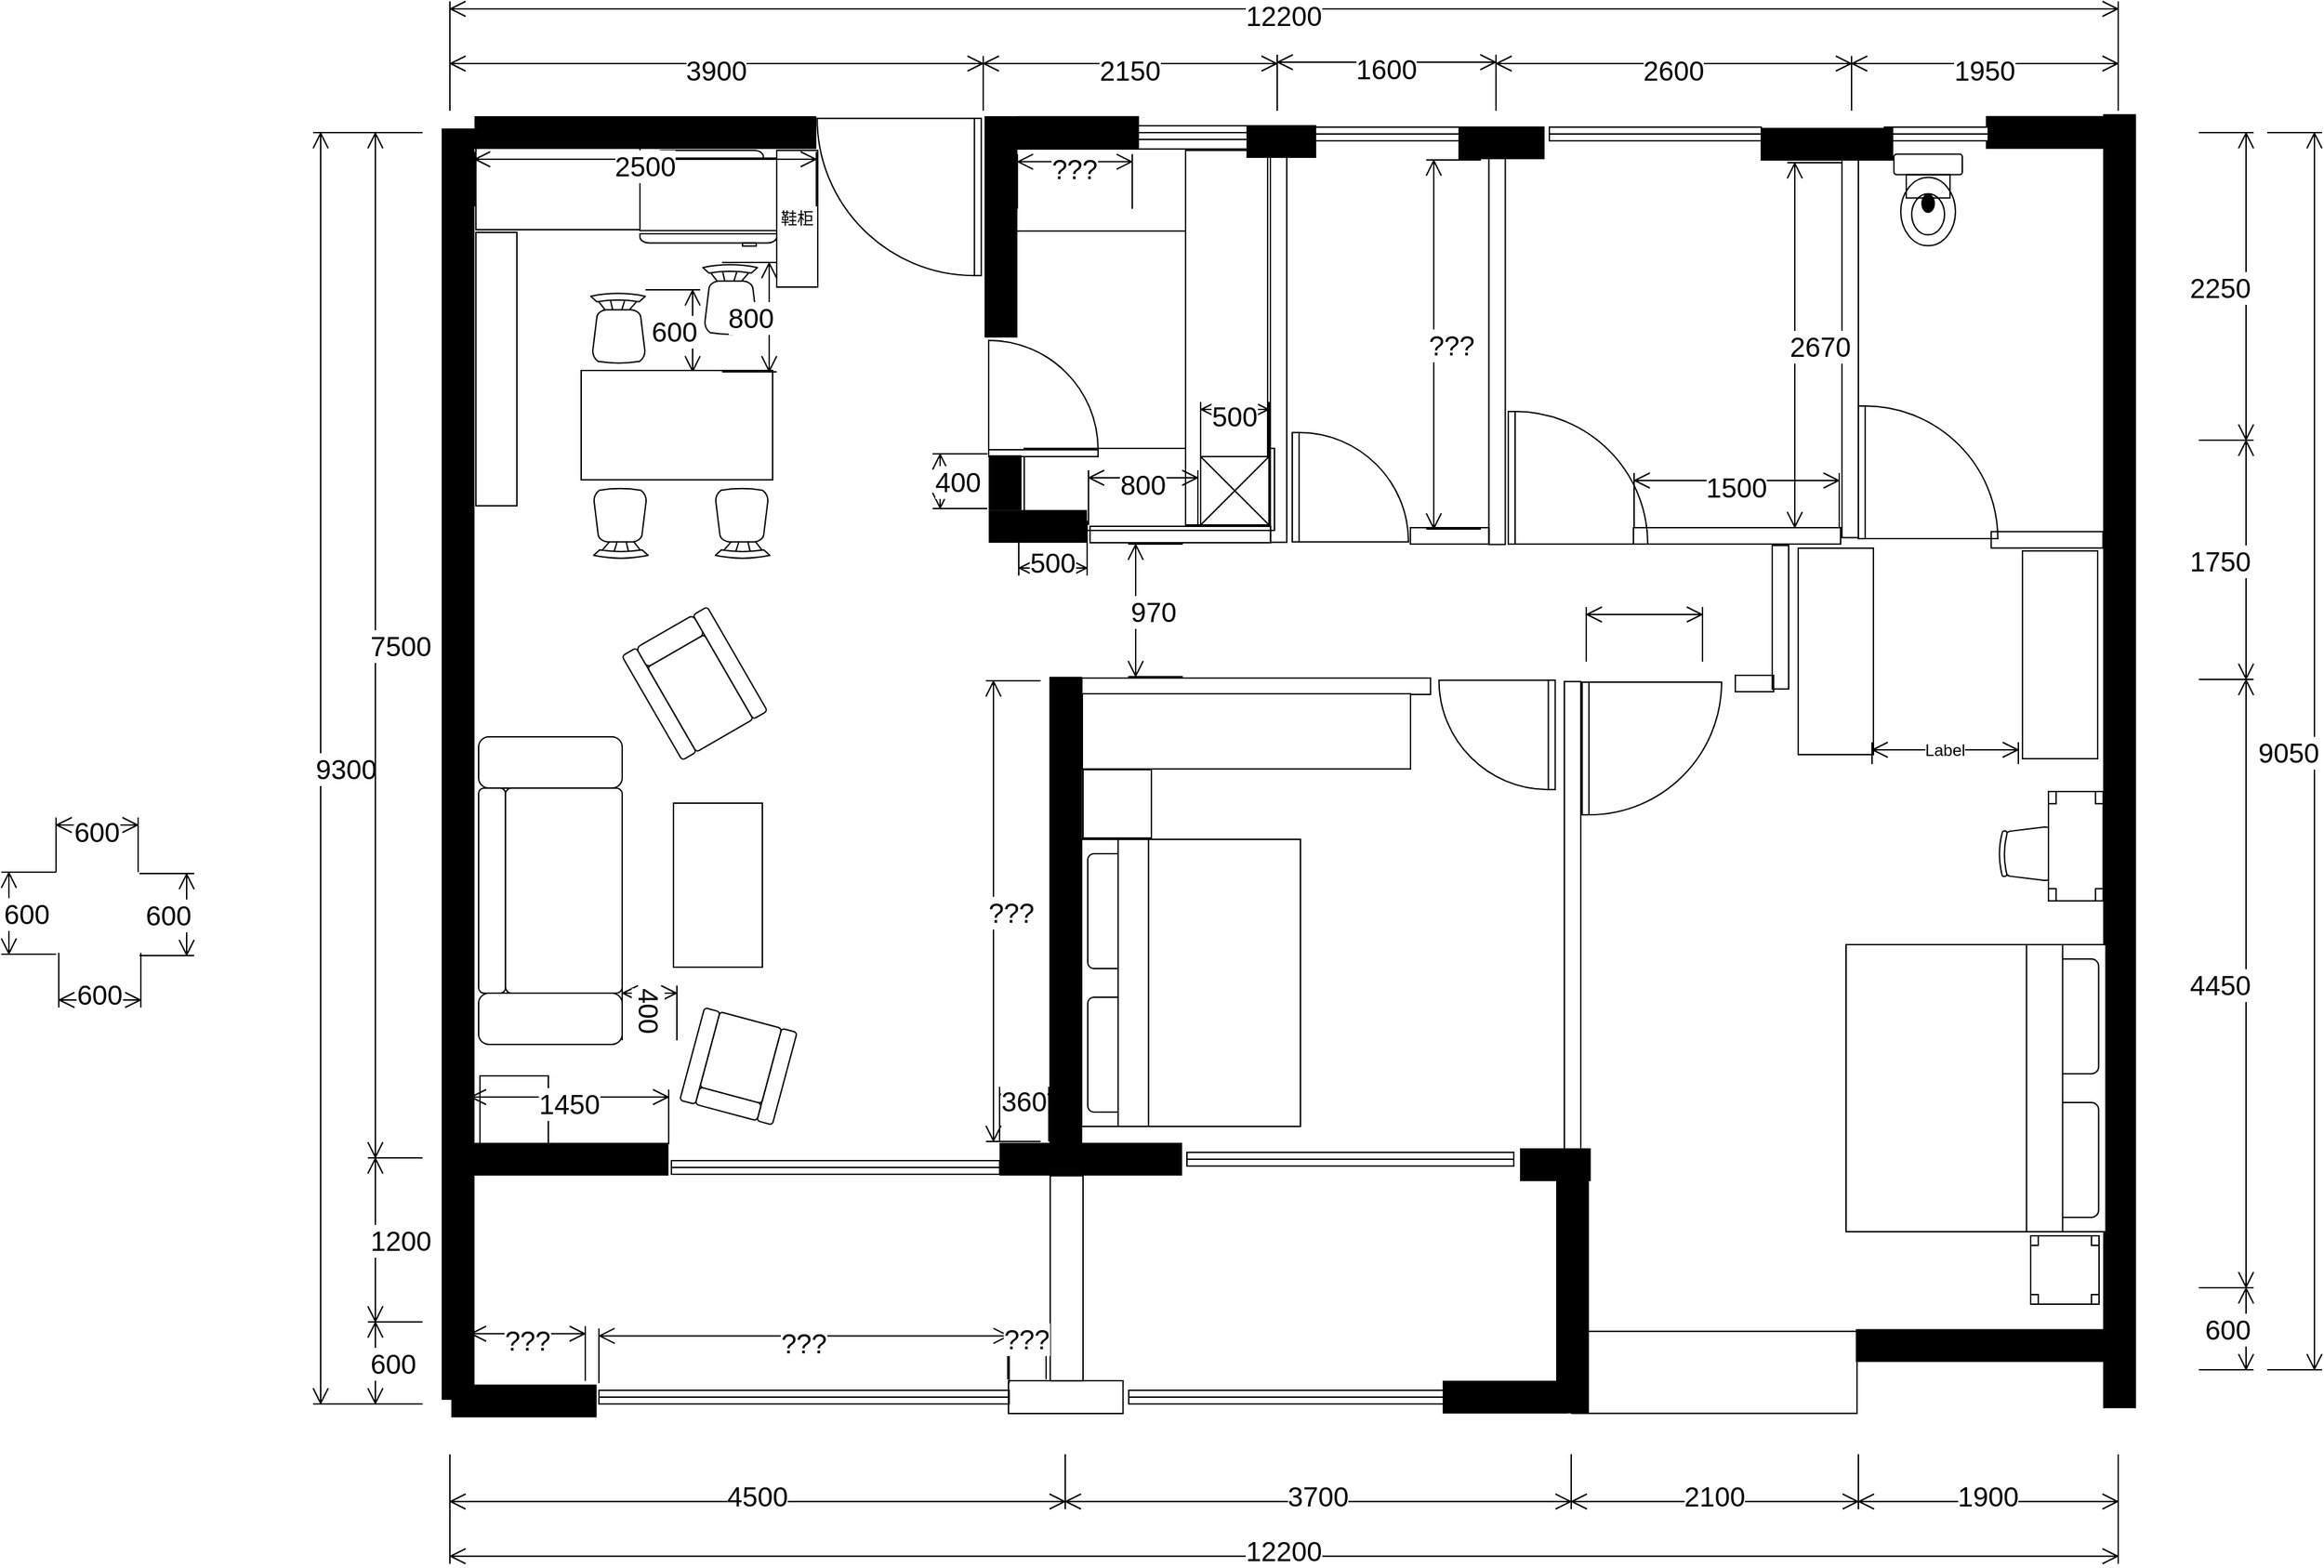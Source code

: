 <mxfile version="12.8.1" type="github" pages="2">
  <diagram id="73CJ_e9AsMWEr6FTmH8N" name="Page-1">
    <mxGraphModel dx="1760" dy="1202" grid="1" gridSize="1" guides="0" tooltips="1" connect="1" arrows="1" fold="1" page="0" pageScale="1" pageWidth="827" pageHeight="1169" math="0" shadow="0">
      <root>
        <mxCell id="0" />
        <mxCell id="1" parent="0" />
        <mxCell id="H6RiVfwcbDS__4pTpOFx-2" value="" style="whiteSpace=wrap;html=1;rotation=0;" parent="1" vertex="1">
          <mxGeometry x="20" y="11" width="120" height="60" as="geometry" />
        </mxCell>
        <mxCell id="Zzh3yyl4OUx41yfPcrix-9" value="" style="shape=rect;shadow=0;rotation=-90;" parent="1" vertex="1">
          <mxGeometry x="23" y="690" width="50" height="50" as="geometry" />
        </mxCell>
        <mxCell id="Zzh3yyl4OUx41yfPcrix-5" value="" style="whiteSpace=wrap;html=1;rotation=0;" parent="1" vertex="1">
          <mxGeometry x="415" y="12" width="183" height="60" as="geometry" />
        </mxCell>
        <mxCell id="Zzh3yyl4OUx41yfPcrix-4" value="" style="whiteSpace=wrap;html=1;rotation=0;" parent="1" vertex="1">
          <mxGeometry x="421" y="231" width="183" height="60" as="geometry" />
        </mxCell>
        <mxCell id="Zzh3yyl4OUx41yfPcrix-3" value="" style="whiteSpace=wrap;html=1;rotation=-90;" parent="1" vertex="1">
          <mxGeometry x="432" y="120" width="274" height="60" as="geometry" />
        </mxCell>
        <mxCell id="0DDSWRA-zgCo681qGK84-29" value="" style="whiteSpace=wrap;html=1;rotation=-90;" parent="1" vertex="1">
          <mxGeometry x="-65" y="158" width="200" height="30" as="geometry" />
        </mxCell>
        <mxCell id="JBM-vlUWBhWNvBb9N0an-7" value="9300" style="shape=dimension;direction=south;whiteSpace=wrap;html=1;align=left;points=[];verticalAlign=middle;labelBackgroundColor=#ffffff;fontSize=20;" parent="1" vertex="1">
          <mxGeometry x="-99" width="40" height="930" as="geometry" />
        </mxCell>
        <mxCell id="JBM-vlUWBhWNvBb9N0an-8" value="7500" style="shape=dimension;direction=south;whiteSpace=wrap;html=1;align=left;points=[];verticalAlign=middle;labelBackgroundColor=#ffffff;fontSize=20;" parent="1" vertex="1">
          <mxGeometry x="-59" width="40" height="750" as="geometry" />
        </mxCell>
        <mxCell id="JBM-vlUWBhWNvBb9N0an-9" value="1200" style="shape=dimension;direction=south;whiteSpace=wrap;html=1;align=left;points=[];verticalAlign=middle;labelBackgroundColor=#ffffff;fontSize=20;" parent="1" vertex="1">
          <mxGeometry x="-59" y="750" width="40" height="120" as="geometry" />
        </mxCell>
        <mxCell id="JBM-vlUWBhWNvBb9N0an-12" value="&lt;div&gt;12200&lt;/div&gt;" style="shape=dimension;direction=west;whiteSpace=wrap;html=1;align=center;points=[];verticalAlign=top;spacingTop=-8;labelBackgroundColor=#ffffff;fontSize=20;" parent="1" vertex="1">
          <mxGeometry x="1" y="-96" width="1220" height="40" as="geometry" />
        </mxCell>
        <mxCell id="JBM-vlUWBhWNvBb9N0an-13" value="3900" style="shape=dimension;direction=west;whiteSpace=wrap;html=1;align=center;points=[];verticalAlign=top;spacingTop=-8;labelBackgroundColor=#ffffff;fontSize=20;" parent="1" vertex="1">
          <mxGeometry x="1" y="-56" width="390" height="40" as="geometry" />
        </mxCell>
        <mxCell id="JBM-vlUWBhWNvBb9N0an-14" value="2150" style="shape=dimension;direction=west;whiteSpace=wrap;html=1;align=center;points=[];verticalAlign=top;spacingTop=-8;labelBackgroundColor=#ffffff;fontSize=20;" parent="1" vertex="1">
          <mxGeometry x="391" y="-56" width="215" height="40" as="geometry" />
        </mxCell>
        <mxCell id="JBM-vlUWBhWNvBb9N0an-15" value="1600" style="shape=dimension;direction=west;whiteSpace=wrap;html=1;align=center;points=[];verticalAlign=top;spacingTop=-8;labelBackgroundColor=#ffffff;fontSize=20;" parent="1" vertex="1">
          <mxGeometry x="606" y="-57" width="160" height="40" as="geometry" />
        </mxCell>
        <mxCell id="JBM-vlUWBhWNvBb9N0an-16" value="2600" style="shape=dimension;direction=west;whiteSpace=wrap;html=1;align=center;points=[];verticalAlign=top;spacingTop=-8;labelBackgroundColor=#ffffff;fontSize=20;" parent="1" vertex="1">
          <mxGeometry x="766" y="-56" width="260" height="40" as="geometry" />
        </mxCell>
        <mxCell id="JBM-vlUWBhWNvBb9N0an-17" value="1950" style="shape=dimension;direction=west;whiteSpace=wrap;html=1;align=center;points=[];verticalAlign=top;spacingTop=-8;labelBackgroundColor=#ffffff;fontSize=20;" parent="1" vertex="1">
          <mxGeometry x="1026" y="-56" width="195" height="40" as="geometry" />
        </mxCell>
        <mxCell id="JBM-vlUWBhWNvBb9N0an-18" value="" style="verticalLabelPosition=bottom;html=1;verticalAlign=top;align=center;shape=mxgraph.floorplan.doorRight;aspect=fixed;fontSize=20;direction=east;flipV=1;rotation=-90;" parent="1" vertex="1">
          <mxGeometry x="271" y="-14" width="115" height="122.18" as="geometry" />
        </mxCell>
        <mxCell id="JBM-vlUWBhWNvBb9N0an-20" value="" style="verticalLabelPosition=bottom;html=1;verticalAlign=top;align=center;shape=mxgraph.floorplan.window;fontSize=20;" parent="1" vertex="1">
          <mxGeometry x="501" y="-6" width="99" height="12" as="geometry" />
        </mxCell>
        <mxCell id="JBM-vlUWBhWNvBb9N0an-23" value="" style="verticalLabelPosition=bottom;html=1;verticalAlign=top;align=center;shape=mxgraph.floorplan.doorLeft;aspect=fixed;fontSize=20;flipH=0;flipV=1;" parent="1" vertex="1">
          <mxGeometry x="395" y="152" width="80" height="85" as="geometry" />
        </mxCell>
        <mxCell id="JBM-vlUWBhWNvBb9N0an-26" value="" style="whiteSpace=wrap;html=1;labelBackgroundColor=none;strokeColor=none;fillColor=#000000;fontSize=12;fontColor=none;align=left;" parent="1" vertex="1">
          <mxGeometry x="-5" y="-3" width="24" height="930" as="geometry" />
        </mxCell>
        <mxCell id="JBM-vlUWBhWNvBb9N0an-27" value="" style="whiteSpace=wrap;html=1;labelBackgroundColor=none;strokeColor=none;fillColor=#000000;fontSize=12;fontColor=none;align=left;rotation=90;" parent="1" vertex="1">
          <mxGeometry x="448.44" y="-44.56" width="24" height="89" as="geometry" />
        </mxCell>
        <mxCell id="JBM-vlUWBhWNvBb9N0an-28" value="" style="whiteSpace=wrap;html=1;labelBackgroundColor=none;strokeColor=none;fillColor=#000000;fontSize=12;fontColor=none;align=left;rotation=90;" parent="1" vertex="1">
          <mxGeometry x="132" y="-125" width="24" height="250" as="geometry" />
        </mxCell>
        <mxCell id="JBM-vlUWBhWNvBb9N0an-29" value="" style="whiteSpace=wrap;html=1;labelBackgroundColor=none;strokeColor=none;fillColor=#000000;fontSize=12;fontColor=none;align=left;rotation=-180;" parent="1" vertex="1">
          <mxGeometry x="392" y="-12" width="24" height="161.88" as="geometry" />
        </mxCell>
        <mxCell id="JBM-vlUWBhWNvBb9N0an-30" value="" style="whiteSpace=wrap;html=1;labelBackgroundColor=none;strokeColor=none;fillColor=#000000;fontSize=12;fontColor=none;align=left;rotation=-180;" parent="1" vertex="1">
          <mxGeometry x="395" y="236" width="24" height="40" as="geometry" />
        </mxCell>
        <mxCell id="JBM-vlUWBhWNvBb9N0an-31" value="???" style="shape=dimension;direction=west;whiteSpace=wrap;html=1;align=center;points=[];verticalAlign=top;spacingTop=-8;labelBackgroundColor=#ffffff;fontSize=20;" parent="1" vertex="1">
          <mxGeometry x="416" y="15.81" width="84" height="40" as="geometry" />
        </mxCell>
        <mxCell id="JBM-vlUWBhWNvBb9N0an-34" value="" style="whiteSpace=wrap;html=1;labelBackgroundColor=none;strokeColor=none;fillColor=#000000;fontSize=12;fontColor=none;align=left;rotation=90;" parent="1" vertex="1">
          <mxGeometry x="419" y="252.12" width="24" height="71.88" as="geometry" />
        </mxCell>
        <mxCell id="JBM-vlUWBhWNvBb9N0an-35" value="" style="whiteSpace=wrap;html=1;labelBackgroundColor=none;strokeColor=none;fillColor=#000000;fontSize=12;fontColor=none;align=left;rotation=90;" parent="1" vertex="1">
          <mxGeometry x="77.32" y="679.44" width="24" height="143.01" as="geometry" />
        </mxCell>
        <mxCell id="JBM-vlUWBhWNvBb9N0an-38" value="" style="verticalLabelPosition=bottom;html=1;verticalAlign=top;align=center;shape=mxgraph.floorplan.window;labelBackgroundColor=none;strokeColor=#000000;fillColor=none;fontSize=12;fontColor=none;" parent="1" vertex="1">
          <mxGeometry x="163" y="752" width="240" height="10" as="geometry" />
        </mxCell>
        <mxCell id="JBM-vlUWBhWNvBb9N0an-59" value="" style="whiteSpace=wrap;html=1;labelBackgroundColor=none;strokeColor=none;fillColor=#000000;fontSize=12;fontColor=none;align=left;rotation=90;" parent="1" vertex="1">
          <mxGeometry x="457.69" y="684.19" width="24" height="133.5" as="geometry" />
        </mxCell>
        <mxCell id="JBM-vlUWBhWNvBb9N0an-60" value="" style="whiteSpace=wrap;html=1;labelBackgroundColor=none;strokeColor=#000000;fillColor=none;fontSize=12;fontColor=none;align=left;rotation=-90;" parent="1" vertex="1">
          <mxGeometry x="439.38" y="883.13" width="24" height="83.75" as="geometry" />
        </mxCell>
        <mxCell id="JBM-vlUWBhWNvBb9N0an-61" value="" style="whiteSpace=wrap;html=1;labelBackgroundColor=none;strokeColor=none;fillColor=#000000;fontSize=12;fontColor=none;align=left;rotation=90;" parent="1" vertex="1">
          <mxGeometry x="43.19" y="874.69" width="24" height="106.26" as="geometry" />
        </mxCell>
        <mxCell id="JBM-vlUWBhWNvBb9N0an-62" value="" style="verticalLabelPosition=bottom;html=1;verticalAlign=top;align=center;shape=mxgraph.floorplan.window;labelBackgroundColor=none;strokeColor=#000000;fillColor=none;fontSize=12;fontColor=none;" parent="1" vertex="1">
          <mxGeometry x="110" y="920" width="300" height="10" as="geometry" />
        </mxCell>
        <mxCell id="JBM-vlUWBhWNvBb9N0an-63" value="" style="whiteSpace=wrap;html=1;labelBackgroundColor=none;strokeColor=#000000;fillColor=none;fontSize=12;fontColor=none;align=left;rotation=-180;" parent="1" vertex="1">
          <mxGeometry x="440" y="763.12" width="24" height="150" as="geometry" />
        </mxCell>
        <mxCell id="JBM-vlUWBhWNvBb9N0an-64" value="" style="verticalLabelPosition=bottom;html=1;verticalAlign=top;align=center;shape=mxgraph.floorplan.window;labelBackgroundColor=none;strokeColor=#000000;fillColor=none;fontSize=12;fontColor=none;" parent="1" vertex="1">
          <mxGeometry x="540" y="745.94" width="239" height="10" as="geometry" />
        </mxCell>
        <mxCell id="JBM-vlUWBhWNvBb9N0an-65" value="" style="whiteSpace=wrap;html=1;labelBackgroundColor=none;strokeColor=none;fillColor=#000000;fontSize=12;fontColor=none;align=left;rotation=-180;" parent="1" vertex="1">
          <mxGeometry x="810" y="760" width="24" height="176.88" as="geometry" />
        </mxCell>
        <mxCell id="JBM-vlUWBhWNvBb9N0an-67" value="" style="whiteSpace=wrap;html=1;labelBackgroundColor=none;strokeColor=none;fillColor=#000000;fontSize=12;fontColor=none;align=left;rotation=90;" parent="1" vertex="1">
          <mxGeometry x="797.42" y="729.14" width="24" height="51.72" as="geometry" />
        </mxCell>
        <mxCell id="JBM-vlUWBhWNvBb9N0an-68" value="" style="whiteSpace=wrap;html=1;labelBackgroundColor=none;strokeColor=#000000;fillColor=none;fontSize=12;fontColor=none;align=left;" parent="1" vertex="1">
          <mxGeometry x="821.42" y="876.88" width="208.58" height="60" as="geometry" />
        </mxCell>
        <mxCell id="JBM-vlUWBhWNvBb9N0an-69" value="600" style="shape=dimension;direction=south;whiteSpace=wrap;html=1;align=left;points=[];verticalAlign=middle;labelBackgroundColor=#ffffff;fontSize=20;" parent="1" vertex="1">
          <mxGeometry x="-59" y="870" width="40" height="60" as="geometry" />
        </mxCell>
        <mxCell id="JBM-vlUWBhWNvBb9N0an-71" value="" style="whiteSpace=wrap;html=1;labelBackgroundColor=none;strokeColor=none;fillColor=#000000;fontSize=12;fontColor=none;align=left;rotation=90;" parent="1" vertex="1">
          <mxGeometry x="1113.7" y="790.7" width="24" height="193.12" as="geometry" />
        </mxCell>
        <mxCell id="JBM-vlUWBhWNvBb9N0an-73" value="" style="whiteSpace=wrap;html=1;labelBackgroundColor=none;strokeColor=none;fillColor=#000000;fontSize=12;fontColor=none;align=left;rotation=-180;" parent="1" vertex="1">
          <mxGeometry x="1210" y="-13.51" width="24" height="946.62" as="geometry" />
        </mxCell>
        <mxCell id="JBM-vlUWBhWNvBb9N0an-74" value="&lt;div&gt;1750&lt;/div&gt;" style="shape=dimension;direction=north;whiteSpace=wrap;html=1;align=right;points=[];verticalAlign=middle;labelBackgroundColor=#ffffff;strokeColor=#000000;fillColor=none;fontSize=20;fontColor=none;" parent="1" vertex="1">
          <mxGeometry x="1280" y="225" width="40" height="175" as="geometry" />
        </mxCell>
        <mxCell id="JBM-vlUWBhWNvBb9N0an-75" value="&lt;div&gt;12200&lt;/div&gt;" style="shape=dimension;whiteSpace=wrap;html=1;align=center;points=[];verticalAlign=bottom;spacingBottom=-5;labelBackgroundColor=#ffffff;strokeColor=#000000;fillColor=none;fontSize=20;fontColor=none;" parent="1" vertex="1">
          <mxGeometry x="1" y="1006.88" width="1220" height="40" as="geometry" />
        </mxCell>
        <mxCell id="JBM-vlUWBhWNvBb9N0an-76" value="4500" style="shape=dimension;whiteSpace=wrap;html=1;align=center;points=[];verticalAlign=bottom;spacingBottom=-5;labelBackgroundColor=#ffffff;strokeColor=#000000;fillColor=none;fontSize=20;fontColor=none;" parent="1" vertex="1">
          <mxGeometry x="1" y="966.88" width="450" height="40" as="geometry" />
        </mxCell>
        <mxCell id="JBM-vlUWBhWNvBb9N0an-77" value="3700" style="shape=dimension;whiteSpace=wrap;html=1;align=center;points=[];verticalAlign=bottom;spacingBottom=-5;labelBackgroundColor=#ffffff;strokeColor=#000000;fillColor=none;fontSize=20;fontColor=none;" parent="1" vertex="1">
          <mxGeometry x="451" y="966.88" width="370" height="40" as="geometry" />
        </mxCell>
        <mxCell id="JBM-vlUWBhWNvBb9N0an-78" value="2100" style="shape=dimension;whiteSpace=wrap;html=1;align=center;points=[];verticalAlign=bottom;spacingBottom=-5;labelBackgroundColor=#ffffff;strokeColor=#000000;fillColor=none;fontSize=20;fontColor=none;" parent="1" vertex="1">
          <mxGeometry x="821" y="966.88" width="210" height="40" as="geometry" />
        </mxCell>
        <mxCell id="JBM-vlUWBhWNvBb9N0an-79" value="1900" style="shape=dimension;whiteSpace=wrap;html=1;align=center;points=[];verticalAlign=bottom;spacingBottom=-5;labelBackgroundColor=#ffffff;strokeColor=#000000;fillColor=none;fontSize=20;fontColor=none;" parent="1" vertex="1">
          <mxGeometry x="1031" y="966.88" width="190" height="40" as="geometry" />
        </mxCell>
        <mxCell id="JBM-vlUWBhWNvBb9N0an-80" value="" style="verticalLabelPosition=bottom;html=1;verticalAlign=top;align=center;shape=mxgraph.floorplan.window;labelBackgroundColor=none;strokeColor=#000000;fillColor=none;fontSize=12;fontColor=none;" parent="1" vertex="1">
          <mxGeometry x="497.42" y="920" width="232.58" height="10" as="geometry" />
        </mxCell>
        <mxCell id="JBM-vlUWBhWNvBb9N0an-81" value="" style="whiteSpace=wrap;html=1;labelBackgroundColor=none;strokeColor=none;fillColor=#000000;fontSize=12;fontColor=none;align=left;rotation=90;" parent="1" vertex="1">
          <mxGeometry x="760.78" y="879.23" width="24" height="91.55" as="geometry" />
        </mxCell>
        <mxCell id="JBM-vlUWBhWNvBb9N0an-83" value="360" style="shape=dimension;direction=west;whiteSpace=wrap;html=1;align=center;points=[];verticalAlign=top;spacingTop=-8;labelBackgroundColor=#ffffff;fontSize=20;" parent="1" vertex="1">
          <mxGeometry x="403" y="698" width="36" height="40" as="geometry" />
        </mxCell>
        <mxCell id="JBM-vlUWBhWNvBb9N0an-84" value="" style="whiteSpace=wrap;html=1;labelBackgroundColor=none;strokeColor=none;fillColor=#000000;fontSize=12;fontColor=none;align=left;rotation=-180;" parent="1" vertex="1">
          <mxGeometry x="439.38" y="398.08" width="24" height="365.04" as="geometry" />
        </mxCell>
        <mxCell id="JBM-vlUWBhWNvBb9N0an-85" value="???" style="shape=dimension;direction=west;whiteSpace=wrap;html=1;align=center;points=[];verticalAlign=top;spacingTop=-8;labelBackgroundColor=#ffffff;fontSize=20;" parent="1" vertex="1">
          <mxGeometry x="16" y="873.12" width="84" height="40" as="geometry" />
        </mxCell>
        <mxCell id="JBM-vlUWBhWNvBb9N0an-86" value="???" style="shape=dimension;direction=west;whiteSpace=wrap;html=1;align=center;points=[];verticalAlign=top;spacingTop=-8;labelBackgroundColor=#ffffff;fontSize=20;" parent="1" vertex="1">
          <mxGeometry x="110" y="874.69" width="300" height="40" as="geometry" />
        </mxCell>
        <mxCell id="JBM-vlUWBhWNvBb9N0an-87" value="9050" style="shape=dimension;direction=north;whiteSpace=wrap;html=1;align=right;points=[];verticalAlign=middle;labelBackgroundColor=#ffffff;strokeColor=#000000;fillColor=none;fontSize=20;fontColor=none;" parent="1" vertex="1">
          <mxGeometry x="1330" width="40" height="905" as="geometry" />
        </mxCell>
        <mxCell id="JBM-vlUWBhWNvBb9N0an-88" value="2250" style="shape=dimension;direction=north;whiteSpace=wrap;html=1;align=right;points=[];verticalAlign=middle;labelBackgroundColor=#ffffff;strokeColor=#000000;fillColor=none;fontSize=20;fontColor=none;" parent="1" vertex="1">
          <mxGeometry x="1280" width="40" height="225" as="geometry" />
        </mxCell>
        <mxCell id="JBM-vlUWBhWNvBb9N0an-89" value="&lt;div&gt;4450&lt;/div&gt;" style="shape=dimension;direction=north;whiteSpace=wrap;html=1;align=right;points=[];verticalAlign=middle;labelBackgroundColor=#ffffff;strokeColor=#000000;fillColor=none;fontSize=20;fontColor=none;" parent="1" vertex="1">
          <mxGeometry x="1280" y="400" width="40" height="445" as="geometry" />
        </mxCell>
        <mxCell id="JBM-vlUWBhWNvBb9N0an-90" value="&lt;div&gt;600&lt;/div&gt;" style="shape=dimension;direction=north;whiteSpace=wrap;html=1;align=right;points=[];verticalAlign=middle;labelBackgroundColor=#ffffff;strokeColor=#000000;fillColor=none;fontSize=20;fontColor=none;" parent="1" vertex="1">
          <mxGeometry x="1280" y="845" width="40" height="60" as="geometry" />
        </mxCell>
        <mxCell id="JBM-vlUWBhWNvBb9N0an-91" value="" style="whiteSpace=wrap;html=1;labelBackgroundColor=none;strokeColor=#000000;fillColor=none;fontSize=12;fontColor=none;align=left;rotation=-180;" parent="1" vertex="1">
          <mxGeometry x="816" y="401.58" width="12" height="344.36" as="geometry" />
        </mxCell>
        <mxCell id="JBM-vlUWBhWNvBb9N0an-92" value="" style="whiteSpace=wrap;html=1;labelBackgroundColor=none;strokeColor=#000000;fillColor=none;fontSize=12;fontColor=none;align=left;rotation=-180;" parent="1" vertex="1">
          <mxGeometry x="601" y="5.94" width="12" height="293.76" as="geometry" />
        </mxCell>
        <mxCell id="JBM-vlUWBhWNvBb9N0an-93" value="" style="whiteSpace=wrap;html=1;labelBackgroundColor=none;strokeColor=none;fillColor=#000000;fontSize=12;fontColor=none;align=left;rotation=90;" parent="1" vertex="1">
          <mxGeometry x="1160.72" y="-48.62" width="24" height="97" as="geometry" />
        </mxCell>
        <mxCell id="JBM-vlUWBhWNvBb9N0an-94" value="" style="verticalLabelPosition=bottom;html=1;verticalAlign=top;align=center;shape=mxgraph.floorplan.window;fontSize=20;" parent="1" vertex="1">
          <mxGeometry x="1050" y="-11" width="76" height="24" as="geometry" />
        </mxCell>
        <mxCell id="JBM-vlUWBhWNvBb9N0an-96" value="" style="whiteSpace=wrap;html=1;labelBackgroundColor=none;strokeColor=#000000;fillColor=none;fontSize=12;fontColor=none;align=left;rotation=-180;" parent="1" vertex="1">
          <mxGeometry x="760.78" y="7.82" width="12" height="293.46" as="geometry" />
        </mxCell>
        <mxCell id="JBM-vlUWBhWNvBb9N0an-97" value="" style="verticalLabelPosition=bottom;html=1;verticalAlign=top;align=center;shape=mxgraph.floorplan.window;fontSize=20;" parent="1" vertex="1">
          <mxGeometry x="634" y="-5" width="107" height="12" as="geometry" />
        </mxCell>
        <mxCell id="JBM-vlUWBhWNvBb9N0an-100" value="" style="verticalLabelPosition=bottom;html=1;verticalAlign=top;align=center;shape=mxgraph.floorplan.window;fontSize=20;" parent="1" vertex="1">
          <mxGeometry x="805" y="-5" width="155" height="12" as="geometry" />
        </mxCell>
        <mxCell id="JBM-vlUWBhWNvBb9N0an-102" value="" style="whiteSpace=wrap;html=1;labelBackgroundColor=none;strokeColor=#000000;fillColor=none;fontSize=12;fontColor=none;align=left;rotation=-180;" parent="1" vertex="1">
          <mxGeometry x="1019" y="7.82" width="12" height="288.46" as="geometry" />
        </mxCell>
        <mxCell id="JBM-vlUWBhWNvBb9N0an-104" value="" style="whiteSpace=wrap;html=1;labelBackgroundColor=none;strokeColor=#000000;fillColor=none;fontSize=12;fontColor=none;align=left;rotation=-90;" parent="1" vertex="1">
          <mxGeometry x="1163" y="257" width="12" height="81.74" as="geometry" />
        </mxCell>
        <mxCell id="JBM-vlUWBhWNvBb9N0an-105" value="" style="verticalLabelPosition=bottom;html=1;verticalAlign=top;align=center;shape=mxgraph.floorplan.doorLeft;aspect=fixed;labelBackgroundColor=none;strokeColor=#000000;fillColor=none;fontSize=20;fontColor=none;rotation=-90;" parent="1" vertex="1">
          <mxGeometry x="1034" y="197" width="97" height="103.07" as="geometry" />
        </mxCell>
        <mxCell id="JBM-vlUWBhWNvBb9N0an-107" value="" style="verticalLabelPosition=bottom;html=1;verticalAlign=top;align=center;shape=mxgraph.floorplan.toilet;labelBackgroundColor=none;strokeColor=#000000;fillColor=none;fontSize=20;fontColor=none;" parent="1" vertex="1">
          <mxGeometry x="1057" y="15.81" width="50" height="67" as="geometry" />
        </mxCell>
        <mxCell id="JBM-vlUWBhWNvBb9N0an-110" value="" style="whiteSpace=wrap;html=1;labelBackgroundColor=none;strokeColor=#000000;fillColor=none;fontSize=12;fontColor=none;align=left;rotation=-90;" parent="1" vertex="1">
          <mxGeometry x="529.19" y="227.94" width="12" height="132.13" as="geometry" />
        </mxCell>
        <mxCell id="JBM-vlUWBhWNvBb9N0an-111" value="" style="whiteSpace=wrap;html=1;labelBackgroundColor=none;strokeColor=#000000;fillColor=none;fontSize=12;fontColor=none;align=left;rotation=-90;" parent="1" vertex="1">
          <mxGeometry x="726.13" y="266.25" width="12" height="57.5" as="geometry" />
        </mxCell>
        <mxCell id="JBM-vlUWBhWNvBb9N0an-112" value="" style="verticalLabelPosition=bottom;html=1;verticalAlign=top;align=center;shape=mxgraph.floorplan.doorLeft;aspect=fixed;labelBackgroundColor=none;strokeColor=#000000;fillColor=none;fontSize=20;fontColor=none;rotation=-90;" parent="1" vertex="1">
          <mxGeometry x="619.5" y="216.88" width="80" height="85" as="geometry" />
        </mxCell>
        <mxCell id="JBM-vlUWBhWNvBb9N0an-114" value="" style="verticalLabelPosition=bottom;html=1;verticalAlign=top;align=center;shape=mxgraph.floorplan.doorLeft;aspect=fixed;labelBackgroundColor=none;strokeColor=#000000;fillColor=none;fontSize=20;fontColor=none;rotation=-90;" parent="1" vertex="1">
          <mxGeometry x="778" y="201" width="97" height="103.06" as="geometry" />
        </mxCell>
        <mxCell id="JBM-vlUWBhWNvBb9N0an-117" value="" style="whiteSpace=wrap;html=1;labelBackgroundColor=none;strokeColor=#000000;fillColor=none;fontSize=12;fontColor=none;align=left;rotation=-90;" parent="1" vertex="1">
          <mxGeometry x="936.25" y="219.25" width="12" height="151.5" as="geometry" />
        </mxCell>
        <mxCell id="JBM-vlUWBhWNvBb9N0an-119" value="" style="whiteSpace=wrap;html=1;labelBackgroundColor=none;strokeColor=#000000;fillColor=none;fontSize=12;fontColor=none;align=left;rotation=-90;" parent="1" vertex="1">
          <mxGeometry x="584.63" y="277.5" width="12" height="255" as="geometry" />
        </mxCell>
        <mxCell id="JBM-vlUWBhWNvBb9N0an-120" value="" style="verticalLabelPosition=bottom;html=1;verticalAlign=top;align=center;shape=mxgraph.floorplan.doorLeft;aspect=fixed;labelBackgroundColor=none;strokeColor=#000000;fillColor=none;fontSize=20;fontColor=none;rotation=90;" parent="1" vertex="1">
          <mxGeometry x="726.78" y="398.08" width="80" height="85" as="geometry" />
        </mxCell>
        <mxCell id="0DDSWRA-zgCo681qGK84-3" value="600" style="shape=dimension;direction=south;whiteSpace=wrap;html=1;align=left;points=[];verticalAlign=middle;labelBackgroundColor=#ffffff;fontSize=20;" parent="1" vertex="1">
          <mxGeometry x="-327" y="541" width="40" height="60" as="geometry" />
        </mxCell>
        <mxCell id="0DDSWRA-zgCo681qGK84-5" value="600" style="shape=dimension;direction=west;whiteSpace=wrap;html=1;align=center;points=[];verticalAlign=top;spacingTop=-8;labelBackgroundColor=#ffffff;fontSize=20;" parent="1" vertex="1">
          <mxGeometry x="-287" y="501" width="60" height="40" as="geometry" />
        </mxCell>
        <mxCell id="0DDSWRA-zgCo681qGK84-6" value="600" style="shape=dimension;whiteSpace=wrap;html=1;align=center;points=[];verticalAlign=bottom;spacingBottom=-5;labelBackgroundColor=#ffffff;strokeColor=#000000;fillColor=none;fontSize=20;fontColor=none;" parent="1" vertex="1">
          <mxGeometry x="-285" y="600" width="60" height="40" as="geometry" />
        </mxCell>
        <mxCell id="0DDSWRA-zgCo681qGK84-8" value="" style="verticalLabelPosition=bottom;html=1;verticalAlign=top;align=center;shape=mxgraph.floorplan.elevator;" parent="1" vertex="1">
          <mxGeometry x="550" y="237" width="50" height="50" as="geometry" />
        </mxCell>
        <mxCell id="0DDSWRA-zgCo681qGK84-9" value="500" style="shape=dimension;direction=west;whiteSpace=wrap;html=1;align=center;points=[];verticalAlign=top;spacingTop=-8;labelBackgroundColor=#ffffff;fontSize=20;" parent="1" vertex="1">
          <mxGeometry x="550" y="197" width="50" height="40" as="geometry" />
        </mxCell>
        <mxCell id="0DDSWRA-zgCo681qGK84-10" value="800" style="shape=dimension;direction=west;whiteSpace=wrap;html=1;align=center;points=[];verticalAlign=top;spacingTop=-8;labelBackgroundColor=#ffffff;fontSize=20;" parent="1" vertex="1">
          <mxGeometry x="468" y="247" width="80" height="40" as="geometry" />
        </mxCell>
        <mxCell id="0DDSWRA-zgCo681qGK84-12" value="500" style="shape=dimension;whiteSpace=wrap;html=1;align=center;points=[];verticalAlign=bottom;spacingBottom=-5;labelBackgroundColor=#ffffff;strokeColor=#000000;fillColor=none;fontSize=20;fontColor=none;" parent="1" vertex="1">
          <mxGeometry x="417" y="284" width="50" height="40" as="geometry" />
        </mxCell>
        <mxCell id="0DDSWRA-zgCo681qGK84-15" value="400" style="shape=dimension;direction=south;whiteSpace=wrap;html=1;align=left;points=[];verticalAlign=middle;labelBackgroundColor=#ffffff;fontSize=20;" parent="1" vertex="1">
          <mxGeometry x="354" y="235" width="40" height="40" as="geometry" />
        </mxCell>
        <mxCell id="0DDSWRA-zgCo681qGK84-16" value="970" style="shape=dimension;direction=south;whiteSpace=wrap;html=1;align=left;points=[];verticalAlign=middle;labelBackgroundColor=#ffffff;fontSize=20;" parent="1" vertex="1">
          <mxGeometry x="497" y="301" width="40" height="97" as="geometry" />
        </mxCell>
        <mxCell id="0DDSWRA-zgCo681qGK84-21" value="1500" style="shape=dimension;direction=west;whiteSpace=wrap;html=1;align=center;points=[];verticalAlign=top;spacingTop=-8;labelBackgroundColor=#ffffff;fontSize=20;" parent="1" vertex="1">
          <mxGeometry x="867" y="249" width="150" height="40" as="geometry" />
        </mxCell>
        <mxCell id="0DDSWRA-zgCo681qGK84-22" value="2670" style="shape=dimension;direction=south;whiteSpace=wrap;html=1;align=left;points=[];verticalAlign=middle;labelBackgroundColor=#ffffff;fontSize=20;" parent="1" vertex="1">
          <mxGeometry x="979" y="22" width="40" height="267" as="geometry" />
        </mxCell>
        <mxCell id="0DDSWRA-zgCo681qGK84-23" value="" style="whiteSpace=wrap;html=1;labelBackgroundColor=none;strokeColor=none;fillColor=#000000;fontSize=12;fontColor=none;align=left;rotation=90;" parent="1" vertex="1">
          <mxGeometry x="996" y="-40" width="24" height="97" as="geometry" />
        </mxCell>
        <mxCell id="0DDSWRA-zgCo681qGK84-24" value="" style="whiteSpace=wrap;html=1;labelBackgroundColor=none;strokeColor=none;fillColor=#000000;fontSize=12;fontColor=none;align=left;rotation=90;" parent="1" vertex="1">
          <mxGeometry x="758" y="-24" width="24" height="63" as="geometry" />
        </mxCell>
        <mxCell id="0DDSWRA-zgCo681qGK84-26" value="" style="whiteSpace=wrap;html=1;labelBackgroundColor=none;strokeColor=none;fillColor=#000000;fontSize=12;fontColor=none;align=left;rotation=90;" parent="1" vertex="1">
          <mxGeometry x="597" y="-19" width="24" height="51" as="geometry" />
        </mxCell>
        <mxCell id="0DDSWRA-zgCo681qGK84-28" value="???" style="shape=dimension;direction=west;whiteSpace=wrap;html=1;align=center;points=[];verticalAlign=top;spacingTop=-8;labelBackgroundColor=#ffffff;fontSize=20;" parent="1" vertex="1">
          <mxGeometry x="409" y="872" width="28" height="40" as="geometry" />
        </mxCell>
        <mxCell id="_JZ6pQp0m_sPU2rozNza-1" value="" style="verticalLabelPosition=bottom;html=1;verticalAlign=top;align=center;shape=mxgraph.floorplan.refrigerator;labelBackgroundColor=none;strokeColor=#000000;fillColor=none;fontSize=20;fontColor=none;rotation=0;" parent="1" vertex="1">
          <mxGeometry x="140" y="13" width="100" height="70" as="geometry" />
        </mxCell>
        <mxCell id="_JZ6pQp0m_sPU2rozNza-2" value="鞋柜" style="whiteSpace=wrap;html=1;" parent="1" vertex="1">
          <mxGeometry x="240" y="13" width="30" height="100" as="geometry" />
        </mxCell>
        <mxCell id="JBM-vlUWBhWNvBb9N0an-19" value="2500" style="shape=dimension;direction=west;whiteSpace=wrap;html=1;align=center;points=[];verticalAlign=top;spacingTop=-8;labelBackgroundColor=#ffffff;fontSize=20;" parent="1" vertex="1">
          <mxGeometry x="19" y="14" width="250" height="40" as="geometry" />
        </mxCell>
        <mxCell id="6Mr-N8Cn3OrsWWwHNCbe-10" value="" style="verticalLabelPosition=bottom;html=1;verticalAlign=top;align=center;shape=mxgraph.floorplan.sofa;rotation=-90;" parent="1" vertex="1">
          <mxGeometry x="-38" y="502" width="225" height="105" as="geometry" />
        </mxCell>
        <mxCell id="JBM-vlUWBhWNvBb9N0an-36" value="&lt;div&gt;1450&lt;/div&gt;" style="shape=dimension;direction=west;whiteSpace=wrap;html=1;align=center;points=[];verticalAlign=top;spacingTop=-8;labelBackgroundColor=#ffffff;fontSize=20;" parent="1" vertex="1">
          <mxGeometry x="16" y="700" width="145" height="40" as="geometry" />
        </mxCell>
        <mxCell id="6Mr-N8Cn3OrsWWwHNCbe-11" value="&lt;div&gt;???&lt;br&gt;&lt;/div&gt;" style="shape=dimension;direction=south;whiteSpace=wrap;html=1;align=left;points=[];verticalAlign=middle;labelBackgroundColor=#ffffff;fontSize=20;" parent="1" vertex="1">
          <mxGeometry x="393" y="401" width="40" height="337" as="geometry" />
        </mxCell>
        <mxCell id="6Mr-N8Cn3OrsWWwHNCbe-19" value="" style="verticalLabelPosition=bottom;html=1;verticalAlign=top;align=center;shape=mxgraph.floorplan.doorLeft;aspect=fixed;labelBackgroundColor=none;strokeColor=#000000;fillColor=none;fontSize=20;fontColor=none;rotation=-90;flipV=0;flipH=1;" parent="1" vertex="1">
          <mxGeometry x="832" y="399.0" width="97" height="103.06" as="geometry" />
        </mxCell>
        <mxCell id="6Mr-N8Cn3OrsWWwHNCbe-20" value="" style="shape=rect;shadow=0;rotation=0;" parent="1" vertex="1">
          <mxGeometry x="1151" y="306" width="55" height="152" as="geometry" />
        </mxCell>
        <mxCell id="6Mr-N8Cn3OrsWWwHNCbe-23" value="" style="shape=rect;shadow=0;rotation=-180;" parent="1" vertex="1">
          <mxGeometry x="987" y="304" width="55" height="151" as="geometry" />
        </mxCell>
        <mxCell id="Zzh3yyl4OUx41yfPcrix-6" value="&lt;div&gt;600&lt;/div&gt;" style="shape=dimension;direction=north;whiteSpace=wrap;html=1;align=right;points=[];verticalAlign=middle;labelBackgroundColor=#ffffff;strokeColor=#000000;fillColor=none;fontSize=20;fontColor=none;" parent="1" vertex="1">
          <mxGeometry x="-226" y="542" width="40" height="60" as="geometry" />
        </mxCell>
        <mxCell id="Zzh3yyl4OUx41yfPcrix-7" value="" style="verticalLabelPosition=bottom;html=1;verticalAlign=top;align=center;shape=mxgraph.floorplan.sofa;rotation=-165;" parent="1" vertex="1">
          <mxGeometry x="177" y="648" width="70" height="70" as="geometry" />
        </mxCell>
        <mxCell id="Zzh3yyl4OUx41yfPcrix-8" value="" style="shape=rect;shadow=0;rotation=-90;" parent="1" vertex="1">
          <mxGeometry x="137" y="518" width="120" height="65" as="geometry" />
        </mxCell>
        <mxCell id="Zzh3yyl4OUx41yfPcrix-10" value="400" style="shape=dimension;direction=south;whiteSpace=wrap;html=1;align=left;points=[];verticalAlign=middle;labelBackgroundColor=#ffffff;fontSize=20;rotation=90;" parent="1" vertex="1">
          <mxGeometry x="127" y="624" width="40" height="40" as="geometry" />
        </mxCell>
        <mxCell id="Zzh3yyl4OUx41yfPcrix-13" value="" style="shape=rect;shadow=0;rotation=-90;" parent="1" vertex="1">
          <mxGeometry x="464" y="466" width="50" height="50" as="geometry" />
        </mxCell>
        <mxCell id="Zzh3yyl4OUx41yfPcrix-14" value="" style="whiteSpace=wrap;html=1;labelBackgroundColor=none;strokeColor=#000000;fillColor=none;fontSize=12;fontColor=none;align=left;rotation=0;" parent="1" vertex="1">
          <mxGeometry x="968" y="302" width="12" height="105" as="geometry" />
        </mxCell>
        <mxCell id="Zzh3yyl4OUx41yfPcrix-15" value="" style="whiteSpace=wrap;html=1;labelBackgroundColor=none;strokeColor=#000000;fillColor=none;fontSize=12;fontColor=none;align=left;rotation=-90;" parent="1" vertex="1">
          <mxGeometry x="949" y="389" width="12" height="28" as="geometry" />
        </mxCell>
        <mxCell id="Zzh3yyl4OUx41yfPcrix-17" value="Label" style="shape=dimension;direction=west;whiteSpace=wrap;html=1;align=center;points=[];verticalAlign=top;spacingTop=-8;labelBackgroundColor=#ffffff" parent="1" vertex="1">
          <mxGeometry x="1041" y="446" width="107" height="16" as="geometry" />
        </mxCell>
        <mxCell id="Zzh3yyl4OUx41yfPcrix-18" value="" style="verticalLabelPosition=bottom;html=1;verticalAlign=top;align=center;shape=mxgraph.floorplan.bed_double;rotation=90;" parent="1" vertex="1">
          <mxGeometry x="1012" y="604" width="210" height="190" as="geometry" />
        </mxCell>
        <mxCell id="Zzh3yyl4OUx41yfPcrix-19" value="" style="verticalLabelPosition=bottom;html=1;verticalAlign=top;align=center;shape=mxgraph.floorplan.office_chair;rotation=-90;" parent="1" vertex="1">
          <mxGeometry x="1135" y="506" width="40" height="43" as="geometry" />
        </mxCell>
        <mxCell id="Zzh3yyl4OUx41yfPcrix-20" value="" style="verticalLabelPosition=bottom;html=1;verticalAlign=top;align=center;shape=mxgraph.floorplan.table;rotation=90;" parent="1" vertex="1">
          <mxGeometry x="1150" y="502" width="80" height="40" as="geometry" />
        </mxCell>
        <mxCell id="Zzh3yyl4OUx41yfPcrix-22" value="" style="verticalLabelPosition=bottom;html=1;verticalAlign=top;align=center;shape=mxgraph.floorplan.table;" parent="1" vertex="1">
          <mxGeometry x="1157" y="807" width="50" height="50" as="geometry" />
        </mxCell>
        <mxCell id="Zzh3yyl4OUx41yfPcrix-24" value="" style="shape=rect;shadow=0;rotation=90;" parent="1" vertex="1">
          <mxGeometry x="556" y="318" width="55" height="240" as="geometry" />
        </mxCell>
        <mxCell id="H6RiVfwcbDS__4pTpOFx-1" value="" style="verticalLabelPosition=bottom;html=1;verticalAlign=top;align=center;shape=mxgraph.floorplan.bed_double;rotation=-90;" parent="1" vertex="1">
          <mxGeometry x="438" y="542" width="210" height="160" as="geometry" />
        </mxCell>
        <mxCell id="6Mr-N8Cn3OrsWWwHNCbe-15" value="&lt;div&gt;600&lt;/div&gt;" style="shape=dimension;direction=north;whiteSpace=wrap;html=1;align=right;points=[];verticalAlign=middle;labelBackgroundColor=#ffffff;strokeColor=#000000;fillColor=none;fontSize=20;fontColor=none;rotation=0;" parent="1" vertex="1">
          <mxGeometry x="144" y="115" width="40" height="60" as="geometry" />
        </mxCell>
        <mxCell id="6Mr-N8Cn3OrsWWwHNCbe-1" value="" style="verticalLabelPosition=bottom;html=1;verticalAlign=top;align=center;shape=mxgraph.floorplan.chair;shadow=0;rotation=0;" parent="1" vertex="1">
          <mxGeometry x="104" y="117" width="40" height="52" as="geometry" />
        </mxCell>
        <mxCell id="6Mr-N8Cn3OrsWWwHNCbe-2" value="" style="verticalLabelPosition=bottom;html=1;verticalAlign=top;align=center;shape=mxgraph.floorplan.chair;shadow=0;direction=west;rotation=0;" parent="1" vertex="1">
          <mxGeometry x="106" y="260" width="40" height="52" as="geometry" />
        </mxCell>
        <mxCell id="6Mr-N8Cn3OrsWWwHNCbe-5" value="" style="verticalLabelPosition=bottom;html=1;verticalAlign=top;align=center;shape=mxgraph.floorplan.chair;shadow=0;rotation=0;" parent="1" vertex="1">
          <mxGeometry x="186" y="96" width="40" height="52" as="geometry" />
        </mxCell>
        <mxCell id="6Mr-N8Cn3OrsWWwHNCbe-6" value="" style="verticalLabelPosition=bottom;html=1;verticalAlign=top;align=center;shape=mxgraph.floorplan.chair;shadow=0;direction=west;rotation=0;" parent="1" vertex="1">
          <mxGeometry x="195" y="260" width="40" height="52" as="geometry" />
        </mxCell>
        <mxCell id="6Mr-N8Cn3OrsWWwHNCbe-7" value="" style="shape=rect;shadow=0;rotation=0;" parent="1" vertex="1">
          <mxGeometry x="97" y="174" width="140" height="80" as="geometry" />
        </mxCell>
        <mxCell id="6Mr-N8Cn3OrsWWwHNCbe-13" value="&lt;div&gt;800&lt;/div&gt;" style="shape=dimension;direction=north;whiteSpace=wrap;html=1;align=right;points=[];verticalAlign=middle;labelBackgroundColor=#ffffff;strokeColor=#000000;fillColor=none;fontSize=20;fontColor=none;rotation=0;" parent="1" vertex="1">
          <mxGeometry x="200" y="95" width="40" height="80" as="geometry" />
        </mxCell>
        <mxCell id="H6RiVfwcbDS__4pTpOFx-3" value="" style="verticalLabelPosition=bottom;html=1;verticalAlign=top;align=center;shape=mxgraph.floorplan.sofa;rotation=-30;" parent="1" vertex="1">
          <mxGeometry x="144" y="359" width="72" height="88" as="geometry" />
        </mxCell>
        <mxCell id="I-gxj-CeUEl87wVA6PHe-1" value="&lt;div&gt;???&lt;br&gt;&lt;/div&gt;" style="shape=dimension;direction=south;whiteSpace=wrap;html=1;align=left;points=[];verticalAlign=middle;labelBackgroundColor=#ffffff;fontSize=20;" vertex="1" parent="1">
          <mxGeometry x="715" y="20" width="40" height="270" as="geometry" />
        </mxCell>
        <mxCell id="4gsG0qI4RxQQ43AadbgM-1" value="" style="shape=dimension;direction=west;whiteSpace=wrap;html=1;align=center;points=[];verticalAlign=top;spacingTop=-8;labelBackgroundColor=#ffffff;fontSize=20;" vertex="1" parent="1">
          <mxGeometry x="832" y="347" width="85" height="40" as="geometry" />
        </mxCell>
      </root>
    </mxGraphModel>
  </diagram>
  <diagram id="nayq0cslBEtiSUT42I8k" name="Page-2">
    <mxGraphModel dx="2187" dy="1971" grid="1" gridSize="10" guides="1" tooltips="1" connect="1" arrows="1" fold="1" page="1" pageScale="1" pageWidth="827" pageHeight="1169" math="0" shadow="0">
      <root>
        <mxCell id="8p2Z5C6uGDFZpuyiW-4O-0" />
        <mxCell id="8p2Z5C6uGDFZpuyiW-4O-1" parent="8p2Z5C6uGDFZpuyiW-4O-0" />
        <mxCell id="h8Y3jdaqZochUVbG70E3-0" value="9300" style="shape=dimension;direction=south;whiteSpace=wrap;html=1;align=left;points=[];verticalAlign=middle;labelBackgroundColor=#ffffff;fontSize=20;" parent="8p2Z5C6uGDFZpuyiW-4O-1" vertex="1">
          <mxGeometry x="-99" width="40" height="930" as="geometry" />
        </mxCell>
        <mxCell id="h8Y3jdaqZochUVbG70E3-1" value="7500" style="shape=dimension;direction=south;whiteSpace=wrap;html=1;align=left;points=[];verticalAlign=middle;labelBackgroundColor=#ffffff;fontSize=20;" parent="8p2Z5C6uGDFZpuyiW-4O-1" vertex="1">
          <mxGeometry x="-59" width="40" height="750" as="geometry" />
        </mxCell>
        <mxCell id="h8Y3jdaqZochUVbG70E3-2" value="1200" style="shape=dimension;direction=south;whiteSpace=wrap;html=1;align=left;points=[];verticalAlign=middle;labelBackgroundColor=#ffffff;fontSize=20;" parent="8p2Z5C6uGDFZpuyiW-4O-1" vertex="1">
          <mxGeometry x="-59" y="750" width="40" height="120" as="geometry" />
        </mxCell>
        <mxCell id="h8Y3jdaqZochUVbG70E3-3" value="&lt;div&gt;12200&lt;/div&gt;" style="shape=dimension;direction=west;whiteSpace=wrap;html=1;align=center;points=[];verticalAlign=top;spacingTop=-8;labelBackgroundColor=#ffffff;fontSize=20;" parent="8p2Z5C6uGDFZpuyiW-4O-1" vertex="1">
          <mxGeometry x="1" y="-96" width="1220" height="40" as="geometry" />
        </mxCell>
        <mxCell id="h8Y3jdaqZochUVbG70E3-4" value="3900" style="shape=dimension;direction=west;whiteSpace=wrap;html=1;align=center;points=[];verticalAlign=top;spacingTop=-8;labelBackgroundColor=#ffffff;fontSize=20;" parent="8p2Z5C6uGDFZpuyiW-4O-1" vertex="1">
          <mxGeometry x="1" y="-56" width="390" height="40" as="geometry" />
        </mxCell>
        <mxCell id="h8Y3jdaqZochUVbG70E3-5" value="2150" style="shape=dimension;direction=west;whiteSpace=wrap;html=1;align=center;points=[];verticalAlign=top;spacingTop=-8;labelBackgroundColor=#ffffff;fontSize=20;" parent="8p2Z5C6uGDFZpuyiW-4O-1" vertex="1">
          <mxGeometry x="391" y="-56" width="215" height="40" as="geometry" />
        </mxCell>
        <mxCell id="h8Y3jdaqZochUVbG70E3-6" value="1600" style="shape=dimension;direction=west;whiteSpace=wrap;html=1;align=center;points=[];verticalAlign=top;spacingTop=-8;labelBackgroundColor=#ffffff;fontSize=20;" parent="8p2Z5C6uGDFZpuyiW-4O-1" vertex="1">
          <mxGeometry x="606" y="-57" width="160" height="40" as="geometry" />
        </mxCell>
        <mxCell id="h8Y3jdaqZochUVbG70E3-7" value="2600" style="shape=dimension;direction=west;whiteSpace=wrap;html=1;align=center;points=[];verticalAlign=top;spacingTop=-8;labelBackgroundColor=#ffffff;fontSize=20;" parent="8p2Z5C6uGDFZpuyiW-4O-1" vertex="1">
          <mxGeometry x="766" y="-56" width="260" height="40" as="geometry" />
        </mxCell>
        <mxCell id="h8Y3jdaqZochUVbG70E3-8" value="1950" style="shape=dimension;direction=west;whiteSpace=wrap;html=1;align=center;points=[];verticalAlign=top;spacingTop=-8;labelBackgroundColor=#ffffff;fontSize=20;" parent="8p2Z5C6uGDFZpuyiW-4O-1" vertex="1">
          <mxGeometry x="1026" y="-56" width="195" height="40" as="geometry" />
        </mxCell>
        <mxCell id="h8Y3jdaqZochUVbG70E3-9" value="" style="verticalLabelPosition=bottom;html=1;verticalAlign=top;align=center;shape=mxgraph.floorplan.doorRight;aspect=fixed;fontSize=20;direction=east;flipV=1;rotation=-90;" parent="8p2Z5C6uGDFZpuyiW-4O-1" vertex="1">
          <mxGeometry x="306" y="-12" width="80" height="85" as="geometry" />
        </mxCell>
        <mxCell id="h8Y3jdaqZochUVbG70E3-10" value="???" style="shape=dimension;direction=west;whiteSpace=wrap;html=1;align=center;points=[];verticalAlign=top;spacingTop=-8;labelBackgroundColor=#ffffff;fontSize=20;" parent="8p2Z5C6uGDFZpuyiW-4O-1" vertex="1">
          <mxGeometry x="16" y="15.81" width="284" height="40" as="geometry" />
        </mxCell>
        <mxCell id="h8Y3jdaqZochUVbG70E3-11" value="" style="verticalLabelPosition=bottom;html=1;verticalAlign=top;align=center;shape=mxgraph.floorplan.window;fontSize=20;" parent="8p2Z5C6uGDFZpuyiW-4O-1" vertex="1">
          <mxGeometry x="501" y="-6" width="99" height="12" as="geometry" />
        </mxCell>
        <mxCell id="h8Y3jdaqZochUVbG70E3-12" value="" style="verticalLabelPosition=bottom;html=1;verticalAlign=top;align=center;shape=mxgraph.floorplan.doorLeft;aspect=fixed;fontSize=20;flipH=0;flipV=1;" parent="8p2Z5C6uGDFZpuyiW-4O-1" vertex="1">
          <mxGeometry x="392" y="104.4" width="80" height="85" as="geometry" />
        </mxCell>
        <mxCell id="h8Y3jdaqZochUVbG70E3-13" value="" style="verticalLabelPosition=bottom;html=1;verticalAlign=top;align=center;shape=mxgraph.floorplan.wall;fillColor=#000000;direction=south;strokeColor=none;rotation=-180;" parent="8p2Z5C6uGDFZpuyiW-4O-1" vertex="1">
          <mxGeometry x="391" y="190" width="12" height="50.4" as="geometry" />
        </mxCell>
        <mxCell id="h8Y3jdaqZochUVbG70E3-14" value="" style="whiteSpace=wrap;html=1;labelBackgroundColor=none;strokeColor=none;fillColor=#000000;fontSize=12;fontColor=none;align=left;" parent="8p2Z5C6uGDFZpuyiW-4O-1" vertex="1">
          <mxGeometry x="-8" width="24" height="930" as="geometry" />
        </mxCell>
        <mxCell id="h8Y3jdaqZochUVbG70E3-15" value="" style="whiteSpace=wrap;html=1;labelBackgroundColor=none;strokeColor=none;fillColor=#000000;fontSize=12;fontColor=none;align=left;rotation=90;" parent="8p2Z5C6uGDFZpuyiW-4O-1" vertex="1">
          <mxGeometry x="436" y="-56.07" width="24" height="111.88" as="geometry" />
        </mxCell>
        <mxCell id="h8Y3jdaqZochUVbG70E3-16" value="" style="whiteSpace=wrap;html=1;labelBackgroundColor=none;strokeColor=none;fillColor=#000000;fontSize=12;fontColor=none;align=left;rotation=90;" parent="8p2Z5C6uGDFZpuyiW-4O-1" vertex="1">
          <mxGeometry x="136" y="-147" width="24" height="293.75" as="geometry" />
        </mxCell>
        <mxCell id="h8Y3jdaqZochUVbG70E3-17" value="" style="whiteSpace=wrap;html=1;labelBackgroundColor=none;strokeColor=none;fillColor=#000000;fontSize=12;fontColor=none;align=left;rotation=-180;" parent="8p2Z5C6uGDFZpuyiW-4O-1" vertex="1">
          <mxGeometry x="392" y="-12" width="24" height="111.88" as="geometry" />
        </mxCell>
        <mxCell id="h8Y3jdaqZochUVbG70E3-18" value="" style="whiteSpace=wrap;html=1;labelBackgroundColor=none;strokeColor=none;fillColor=#000000;fontSize=12;fontColor=none;align=left;rotation=-180;" parent="8p2Z5C6uGDFZpuyiW-4O-1" vertex="1">
          <mxGeometry x="392" y="190" width="24" height="111.88" as="geometry" />
        </mxCell>
        <mxCell id="h8Y3jdaqZochUVbG70E3-19" value="???" style="shape=dimension;direction=west;whiteSpace=wrap;html=1;align=center;points=[];verticalAlign=top;spacingTop=-8;labelBackgroundColor=#ffffff;fontSize=20;" parent="8p2Z5C6uGDFZpuyiW-4O-1" vertex="1">
          <mxGeometry x="416" y="15.81" width="84" height="40" as="geometry" />
        </mxCell>
        <mxCell id="h8Y3jdaqZochUVbG70E3-20" value="" style="whiteSpace=wrap;html=1;labelBackgroundColor=none;strokeColor=none;fillColor=#000000;fontSize=12;fontColor=none;align=left;rotation=90;" parent="8p2Z5C6uGDFZpuyiW-4O-1" vertex="1">
          <mxGeometry x="416" y="253.12" width="24" height="71.88" as="geometry" />
        </mxCell>
        <mxCell id="h8Y3jdaqZochUVbG70E3-21" value="" style="whiteSpace=wrap;html=1;labelBackgroundColor=none;strokeColor=none;fillColor=#000000;fontSize=12;fontColor=none;align=left;rotation=90;" parent="8p2Z5C6uGDFZpuyiW-4O-1" vertex="1">
          <mxGeometry x="68.5" y="662.5" width="24" height="176.88" as="geometry" />
        </mxCell>
        <mxCell id="h8Y3jdaqZochUVbG70E3-22" value="???" style="shape=dimension;direction=west;whiteSpace=wrap;html=1;align=center;points=[];verticalAlign=top;spacingTop=-8;labelBackgroundColor=#ffffff;fontSize=20;" parent="8p2Z5C6uGDFZpuyiW-4O-1" vertex="1">
          <mxGeometry x="16" y="700" width="154" height="40" as="geometry" />
        </mxCell>
        <mxCell id="h8Y3jdaqZochUVbG70E3-23" value="" style="verticalLabelPosition=bottom;html=1;verticalAlign=top;align=center;shape=mxgraph.floorplan.window;labelBackgroundColor=none;strokeColor=#000000;fillColor=none;fontSize=12;fontColor=none;" parent="8p2Z5C6uGDFZpuyiW-4O-1" vertex="1">
          <mxGeometry x="170" y="750" width="190" height="10" as="geometry" />
        </mxCell>
        <mxCell id="h8Y3jdaqZochUVbG70E3-24" value="" style="whiteSpace=wrap;html=1;labelBackgroundColor=none;strokeColor=none;fillColor=#000000;fontSize=12;fontColor=none;align=left;rotation=90;" parent="8p2Z5C6uGDFZpuyiW-4O-1" vertex="1">
          <mxGeometry x="436" y="662.5" width="24" height="176.88" as="geometry" />
        </mxCell>
        <mxCell id="h8Y3jdaqZochUVbG70E3-25" value="" style="whiteSpace=wrap;html=1;labelBackgroundColor=none;strokeColor=#000000;fillColor=none;fontSize=12;fontColor=none;align=left;rotation=-90;" parent="8p2Z5C6uGDFZpuyiW-4O-1" vertex="1">
          <mxGeometry x="439.38" y="883.13" width="24" height="83.75" as="geometry" />
        </mxCell>
        <mxCell id="h8Y3jdaqZochUVbG70E3-26" value="" style="whiteSpace=wrap;html=1;labelBackgroundColor=none;strokeColor=none;fillColor=#000000;fontSize=12;fontColor=none;align=left;rotation=90;" parent="8p2Z5C6uGDFZpuyiW-4O-1" vertex="1">
          <mxGeometry x="43.19" y="874.69" width="24" height="106.26" as="geometry" />
        </mxCell>
        <mxCell id="h8Y3jdaqZochUVbG70E3-27" value="" style="verticalLabelPosition=bottom;html=1;verticalAlign=top;align=center;shape=mxgraph.floorplan.window;labelBackgroundColor=none;strokeColor=#000000;fillColor=none;fontSize=12;fontColor=none;" parent="8p2Z5C6uGDFZpuyiW-4O-1" vertex="1">
          <mxGeometry x="110" y="920" width="300" height="10" as="geometry" />
        </mxCell>
        <mxCell id="h8Y3jdaqZochUVbG70E3-28" value="" style="whiteSpace=wrap;html=1;labelBackgroundColor=none;strokeColor=#000000;fillColor=none;fontSize=12;fontColor=none;align=left;rotation=-180;" parent="8p2Z5C6uGDFZpuyiW-4O-1" vertex="1">
          <mxGeometry x="440" y="763.12" width="24" height="150" as="geometry" />
        </mxCell>
        <mxCell id="h8Y3jdaqZochUVbG70E3-29" value="" style="verticalLabelPosition=bottom;html=1;verticalAlign=top;align=center;shape=mxgraph.floorplan.window;labelBackgroundColor=none;strokeColor=#000000;fillColor=none;fontSize=12;fontColor=none;" parent="8p2Z5C6uGDFZpuyiW-4O-1" vertex="1">
          <mxGeometry x="540" y="745.94" width="239" height="10" as="geometry" />
        </mxCell>
        <mxCell id="h8Y3jdaqZochUVbG70E3-30" value="" style="whiteSpace=wrap;html=1;labelBackgroundColor=none;strokeColor=none;fillColor=#000000;fontSize=12;fontColor=none;align=left;rotation=-180;" parent="8p2Z5C6uGDFZpuyiW-4O-1" vertex="1">
          <mxGeometry x="810" y="760" width="24" height="176.88" as="geometry" />
        </mxCell>
        <mxCell id="h8Y3jdaqZochUVbG70E3-31" value="" style="whiteSpace=wrap;html=1;labelBackgroundColor=none;strokeColor=none;fillColor=#000000;fontSize=12;fontColor=none;align=left;rotation=90;" parent="8p2Z5C6uGDFZpuyiW-4O-1" vertex="1">
          <mxGeometry x="797.42" y="729.14" width="24" height="51.72" as="geometry" />
        </mxCell>
        <mxCell id="h8Y3jdaqZochUVbG70E3-32" value="" style="whiteSpace=wrap;html=1;labelBackgroundColor=none;strokeColor=#000000;fillColor=none;fontSize=12;fontColor=none;align=left;" parent="8p2Z5C6uGDFZpuyiW-4O-1" vertex="1">
          <mxGeometry x="821.42" y="876.88" width="208.58" height="60" as="geometry" />
        </mxCell>
        <mxCell id="h8Y3jdaqZochUVbG70E3-33" value="600" style="shape=dimension;direction=south;whiteSpace=wrap;html=1;align=left;points=[];verticalAlign=middle;labelBackgroundColor=#ffffff;fontSize=20;" parent="8p2Z5C6uGDFZpuyiW-4O-1" vertex="1">
          <mxGeometry x="-59" y="870" width="40" height="60" as="geometry" />
        </mxCell>
        <mxCell id="h8Y3jdaqZochUVbG70E3-34" value="" style="whiteSpace=wrap;html=1;labelBackgroundColor=none;strokeColor=none;fillColor=#000000;fontSize=12;fontColor=none;align=left;rotation=90;" parent="8p2Z5C6uGDFZpuyiW-4O-1" vertex="1">
          <mxGeometry x="1113.7" y="790.7" width="24" height="193.12" as="geometry" />
        </mxCell>
        <mxCell id="h8Y3jdaqZochUVbG70E3-35" value="" style="whiteSpace=wrap;html=1;labelBackgroundColor=none;strokeColor=none;fillColor=#000000;fontSize=12;fontColor=none;align=left;rotation=-180;" parent="8p2Z5C6uGDFZpuyiW-4O-1" vertex="1">
          <mxGeometry x="1210" y="-13.51" width="24" height="946.62" as="geometry" />
        </mxCell>
        <mxCell id="h8Y3jdaqZochUVbG70E3-36" value="&lt;div&gt;1750&lt;/div&gt;" style="shape=dimension;direction=north;whiteSpace=wrap;html=1;align=right;points=[];verticalAlign=middle;labelBackgroundColor=#ffffff;strokeColor=#000000;fillColor=none;fontSize=20;fontColor=none;" parent="8p2Z5C6uGDFZpuyiW-4O-1" vertex="1">
          <mxGeometry x="1280" y="225" width="40" height="175" as="geometry" />
        </mxCell>
        <mxCell id="h8Y3jdaqZochUVbG70E3-37" value="&lt;div&gt;12200&lt;/div&gt;" style="shape=dimension;whiteSpace=wrap;html=1;align=center;points=[];verticalAlign=bottom;spacingBottom=-5;labelBackgroundColor=#ffffff;strokeColor=#000000;fillColor=none;fontSize=20;fontColor=none;" parent="8p2Z5C6uGDFZpuyiW-4O-1" vertex="1">
          <mxGeometry x="1" y="1006.88" width="1220" height="40" as="geometry" />
        </mxCell>
        <mxCell id="h8Y3jdaqZochUVbG70E3-38" value="4500" style="shape=dimension;whiteSpace=wrap;html=1;align=center;points=[];verticalAlign=bottom;spacingBottom=-5;labelBackgroundColor=#ffffff;strokeColor=#000000;fillColor=none;fontSize=20;fontColor=none;" parent="8p2Z5C6uGDFZpuyiW-4O-1" vertex="1">
          <mxGeometry x="1" y="966.88" width="450" height="40" as="geometry" />
        </mxCell>
        <mxCell id="h8Y3jdaqZochUVbG70E3-39" value="3700" style="shape=dimension;whiteSpace=wrap;html=1;align=center;points=[];verticalAlign=bottom;spacingBottom=-5;labelBackgroundColor=#ffffff;strokeColor=#000000;fillColor=none;fontSize=20;fontColor=none;" parent="8p2Z5C6uGDFZpuyiW-4O-1" vertex="1">
          <mxGeometry x="451" y="966.88" width="370" height="40" as="geometry" />
        </mxCell>
        <mxCell id="h8Y3jdaqZochUVbG70E3-40" value="2100" style="shape=dimension;whiteSpace=wrap;html=1;align=center;points=[];verticalAlign=bottom;spacingBottom=-5;labelBackgroundColor=#ffffff;strokeColor=#000000;fillColor=none;fontSize=20;fontColor=none;" parent="8p2Z5C6uGDFZpuyiW-4O-1" vertex="1">
          <mxGeometry x="821" y="966.88" width="210" height="40" as="geometry" />
        </mxCell>
        <mxCell id="h8Y3jdaqZochUVbG70E3-41" value="1900" style="shape=dimension;whiteSpace=wrap;html=1;align=center;points=[];verticalAlign=bottom;spacingBottom=-5;labelBackgroundColor=#ffffff;strokeColor=#000000;fillColor=none;fontSize=20;fontColor=none;" parent="8p2Z5C6uGDFZpuyiW-4O-1" vertex="1">
          <mxGeometry x="1031" y="966.88" width="190" height="40" as="geometry" />
        </mxCell>
        <mxCell id="h8Y3jdaqZochUVbG70E3-42" value="" style="verticalLabelPosition=bottom;html=1;verticalAlign=top;align=center;shape=mxgraph.floorplan.window;labelBackgroundColor=none;strokeColor=#000000;fillColor=none;fontSize=12;fontColor=none;" parent="8p2Z5C6uGDFZpuyiW-4O-1" vertex="1">
          <mxGeometry x="497.42" y="920" width="232.58" height="10" as="geometry" />
        </mxCell>
        <mxCell id="h8Y3jdaqZochUVbG70E3-43" value="" style="whiteSpace=wrap;html=1;labelBackgroundColor=none;strokeColor=none;fillColor=#000000;fontSize=12;fontColor=none;align=left;rotation=90;" parent="8p2Z5C6uGDFZpuyiW-4O-1" vertex="1">
          <mxGeometry x="760.78" y="879.23" width="24" height="91.55" as="geometry" />
        </mxCell>
        <mxCell id="h8Y3jdaqZochUVbG70E3-44" value="???" style="shape=dimension;direction=west;whiteSpace=wrap;html=1;align=center;points=[];verticalAlign=top;spacingTop=-8;labelBackgroundColor=#ffffff;fontSize=20;" parent="8p2Z5C6uGDFZpuyiW-4O-1" vertex="1">
          <mxGeometry x="360" y="700" width="70" height="40" as="geometry" />
        </mxCell>
        <mxCell id="h8Y3jdaqZochUVbG70E3-45" value="" style="whiteSpace=wrap;html=1;labelBackgroundColor=none;strokeColor=none;fillColor=#000000;fontSize=12;fontColor=none;align=left;rotation=-180;" parent="8p2Z5C6uGDFZpuyiW-4O-1" vertex="1">
          <mxGeometry x="439.38" y="398.08" width="24" height="365.04" as="geometry" />
        </mxCell>
        <mxCell id="h8Y3jdaqZochUVbG70E3-46" value="???" style="shape=dimension;direction=west;whiteSpace=wrap;html=1;align=center;points=[];verticalAlign=top;spacingTop=-8;labelBackgroundColor=#ffffff;fontSize=20;" parent="8p2Z5C6uGDFZpuyiW-4O-1" vertex="1">
          <mxGeometry x="16" y="873.12" width="84" height="40" as="geometry" />
        </mxCell>
        <mxCell id="h8Y3jdaqZochUVbG70E3-47" value="???" style="shape=dimension;direction=west;whiteSpace=wrap;html=1;align=center;points=[];verticalAlign=top;spacingTop=-8;labelBackgroundColor=#ffffff;fontSize=20;" parent="8p2Z5C6uGDFZpuyiW-4O-1" vertex="1">
          <mxGeometry x="110" y="874.69" width="300" height="40" as="geometry" />
        </mxCell>
        <mxCell id="h8Y3jdaqZochUVbG70E3-48" value="9050" style="shape=dimension;direction=north;whiteSpace=wrap;html=1;align=right;points=[];verticalAlign=middle;labelBackgroundColor=#ffffff;strokeColor=#000000;fillColor=none;fontSize=20;fontColor=none;" parent="8p2Z5C6uGDFZpuyiW-4O-1" vertex="1">
          <mxGeometry x="1330" width="40" height="905" as="geometry" />
        </mxCell>
        <mxCell id="h8Y3jdaqZochUVbG70E3-49" value="2250" style="shape=dimension;direction=north;whiteSpace=wrap;html=1;align=right;points=[];verticalAlign=middle;labelBackgroundColor=#ffffff;strokeColor=#000000;fillColor=none;fontSize=20;fontColor=none;" parent="8p2Z5C6uGDFZpuyiW-4O-1" vertex="1">
          <mxGeometry x="1280" width="40" height="225" as="geometry" />
        </mxCell>
        <mxCell id="h8Y3jdaqZochUVbG70E3-50" value="&lt;div&gt;4450&lt;/div&gt;" style="shape=dimension;direction=north;whiteSpace=wrap;html=1;align=right;points=[];verticalAlign=middle;labelBackgroundColor=#ffffff;strokeColor=#000000;fillColor=none;fontSize=20;fontColor=none;" parent="8p2Z5C6uGDFZpuyiW-4O-1" vertex="1">
          <mxGeometry x="1280" y="400" width="40" height="445" as="geometry" />
        </mxCell>
        <mxCell id="h8Y3jdaqZochUVbG70E3-51" value="&lt;div&gt;600&lt;/div&gt;" style="shape=dimension;direction=north;whiteSpace=wrap;html=1;align=right;points=[];verticalAlign=middle;labelBackgroundColor=#ffffff;strokeColor=#000000;fillColor=none;fontSize=20;fontColor=none;" parent="8p2Z5C6uGDFZpuyiW-4O-1" vertex="1">
          <mxGeometry x="1280" y="845" width="40" height="60" as="geometry" />
        </mxCell>
        <mxCell id="h8Y3jdaqZochUVbG70E3-52" value="" style="whiteSpace=wrap;html=1;labelBackgroundColor=none;strokeColor=#000000;fillColor=none;fontSize=12;fontColor=none;align=left;rotation=-180;" parent="8p2Z5C6uGDFZpuyiW-4O-1" vertex="1">
          <mxGeometry x="816" y="401.58" width="12" height="344.36" as="geometry" />
        </mxCell>
        <mxCell id="h8Y3jdaqZochUVbG70E3-53" value="" style="whiteSpace=wrap;html=1;labelBackgroundColor=none;strokeColor=#000000;fillColor=none;fontSize=12;fontColor=none;align=left;rotation=-180;" parent="8p2Z5C6uGDFZpuyiW-4O-1" vertex="1">
          <mxGeometry x="601" y="5.94" width="12" height="293.76" as="geometry" />
        </mxCell>
        <mxCell id="h8Y3jdaqZochUVbG70E3-54" value="" style="whiteSpace=wrap;html=1;labelBackgroundColor=none;strokeColor=none;fillColor=#000000;fontSize=12;fontColor=none;align=left;rotation=90;" parent="8p2Z5C6uGDFZpuyiW-4O-1" vertex="1">
          <mxGeometry x="1160.72" y="-48.62" width="24" height="97" as="geometry" />
        </mxCell>
        <mxCell id="h8Y3jdaqZochUVbG70E3-55" value="" style="verticalLabelPosition=bottom;html=1;verticalAlign=top;align=center;shape=mxgraph.floorplan.window;fontSize=20;" parent="8p2Z5C6uGDFZpuyiW-4O-1" vertex="1">
          <mxGeometry x="1050" y="-11" width="76" height="24" as="geometry" />
        </mxCell>
        <mxCell id="h8Y3jdaqZochUVbG70E3-56" value="" style="whiteSpace=wrap;html=1;labelBackgroundColor=none;strokeColor=#000000;fillColor=none;fontSize=12;fontColor=none;align=left;rotation=-180;" parent="8p2Z5C6uGDFZpuyiW-4O-1" vertex="1">
          <mxGeometry x="760.78" y="7.82" width="12" height="293.46" as="geometry" />
        </mxCell>
        <mxCell id="h8Y3jdaqZochUVbG70E3-57" value="" style="verticalLabelPosition=bottom;html=1;verticalAlign=top;align=center;shape=mxgraph.floorplan.window;fontSize=20;" parent="8p2Z5C6uGDFZpuyiW-4O-1" vertex="1">
          <mxGeometry x="641" y="-5.0" width="100" height="12" as="geometry" />
        </mxCell>
        <mxCell id="h8Y3jdaqZochUVbG70E3-58" value="" style="whiteSpace=wrap;html=1;labelBackgroundColor=none;strokeColor=#000000;fillColor=none;fontSize=12;fontColor=none;align=left;rotation=-90;" parent="8p2Z5C6uGDFZpuyiW-4O-1" vertex="1">
          <mxGeometry x="613" y="-20.07" width="12" height="40.15" as="geometry" />
        </mxCell>
        <mxCell id="h8Y3jdaqZochUVbG70E3-59" value="" style="whiteSpace=wrap;html=1;labelBackgroundColor=none;strokeColor=#000000;fillColor=none;fontSize=12;fontColor=none;align=left;rotation=-90;" parent="8p2Z5C6uGDFZpuyiW-4O-1" vertex="1">
          <mxGeometry x="779.38" y="-44.06" width="12" height="90.13" as="geometry" />
        </mxCell>
        <mxCell id="h8Y3jdaqZochUVbG70E3-60" value="" style="verticalLabelPosition=bottom;html=1;verticalAlign=top;align=center;shape=mxgraph.floorplan.window;fontSize=20;" parent="8p2Z5C6uGDFZpuyiW-4O-1" vertex="1">
          <mxGeometry x="830" y="-5" width="130" height="12" as="geometry" />
        </mxCell>
        <mxCell id="h8Y3jdaqZochUVbG70E3-61" value="" style="whiteSpace=wrap;html=1;labelBackgroundColor=none;strokeColor=#000000;fillColor=none;fontSize=12;fontColor=none;align=left;rotation=-90;" parent="8p2Z5C6uGDFZpuyiW-4O-1" vertex="1">
          <mxGeometry x="996.54" y="-46.53" width="12" height="95.07" as="geometry" />
        </mxCell>
        <mxCell id="h8Y3jdaqZochUVbG70E3-62" value="" style="whiteSpace=wrap;html=1;labelBackgroundColor=none;strokeColor=#000000;fillColor=none;fontSize=12;fontColor=none;align=left;rotation=-180;" parent="8p2Z5C6uGDFZpuyiW-4O-1" vertex="1">
          <mxGeometry x="1019" y="7.82" width="12" height="391.28" as="geometry" />
        </mxCell>
        <mxCell id="h8Y3jdaqZochUVbG70E3-63" value="" style="whiteSpace=wrap;html=1;labelBackgroundColor=none;strokeColor=#000000;fillColor=none;fontSize=12;fontColor=none;align=left;rotation=-90;" parent="8p2Z5C6uGDFZpuyiW-4O-1" vertex="1">
          <mxGeometry x="1163.91" y="185.07" width="12" height="81.74" as="geometry" />
        </mxCell>
        <mxCell id="h8Y3jdaqZochUVbG70E3-64" value="" style="verticalLabelPosition=bottom;html=1;verticalAlign=top;align=center;shape=mxgraph.floorplan.doorLeft;aspect=fixed;labelBackgroundColor=none;strokeColor=#000000;fillColor=none;fontSize=20;fontColor=none;rotation=-90;" parent="8p2Z5C6uGDFZpuyiW-4O-1" vertex="1">
          <mxGeometry x="1040" y="149.38" width="80" height="85" as="geometry" />
        </mxCell>
        <mxCell id="h8Y3jdaqZochUVbG70E3-65" value="" style="verticalLabelPosition=bottom;html=1;verticalAlign=top;align=center;shape=mxgraph.floorplan.toilet;labelBackgroundColor=none;strokeColor=#000000;fillColor=none;fontSize=20;fontColor=none;" parent="8p2Z5C6uGDFZpuyiW-4O-1" vertex="1">
          <mxGeometry x="1040" y="13.62" width="50" height="67" as="geometry" />
        </mxCell>
        <mxCell id="h8Y3jdaqZochUVbG70E3-66" value="" style="whiteSpace=wrap;html=1;labelBackgroundColor=none;strokeColor=#000000;fillColor=none;fontSize=12;fontColor=none;align=left;rotation=-90;" parent="8p2Z5C6uGDFZpuyiW-4O-1" vertex="1">
          <mxGeometry x="527.13" y="225.88" width="12" height="136.25" as="geometry" />
        </mxCell>
        <mxCell id="h8Y3jdaqZochUVbG70E3-69" value="" style="verticalLabelPosition=bottom;html=1;verticalAlign=top;align=center;shape=mxgraph.floorplan.doorLeft;aspect=fixed;labelBackgroundColor=none;strokeColor=#000000;fillColor=none;fontSize=20;fontColor=none;rotation=-90;" parent="8p2Z5C6uGDFZpuyiW-4O-1" vertex="1">
          <mxGeometry x="779.38" y="216.88" width="80" height="85" as="geometry" />
        </mxCell>
        <mxCell id="h8Y3jdaqZochUVbG70E3-72" value="" style="whiteSpace=wrap;html=1;labelBackgroundColor=none;strokeColor=#000000;fillColor=none;fontSize=12;fontColor=none;align=left;rotation=-90;" parent="8p2Z5C6uGDFZpuyiW-4O-1" vertex="1">
          <mxGeometry x="584.63" y="277.5" width="12" height="255" as="geometry" />
        </mxCell>
        <mxCell id="h8Y3jdaqZochUVbG70E3-73" value="" style="verticalLabelPosition=bottom;html=1;verticalAlign=top;align=center;shape=mxgraph.floorplan.doorLeft;aspect=fixed;labelBackgroundColor=none;strokeColor=#000000;fillColor=none;fontSize=20;fontColor=none;rotation=90;" parent="8p2Z5C6uGDFZpuyiW-4O-1" vertex="1">
          <mxGeometry x="726.78" y="398.08" width="80" height="85" as="geometry" />
        </mxCell>
        <mxCell id="h8Y3jdaqZochUVbG70E3-75" value="" style="verticalLabelPosition=bottom;html=1;verticalAlign=top;align=center;shape=mxgraph.floorplan.bed_double;labelBackgroundColor=none;strokeColor=#000000;fillColor=none;fontSize=20;fontColor=none;rotation=-90;" parent="8p2Z5C6uGDFZpuyiW-4O-1" vertex="1">
          <mxGeometry x="484.63" y="496.99" width="160" height="200" as="geometry" />
        </mxCell>
        <mxCell id="h8Y3jdaqZochUVbG70E3-78" value="" style="verticalLabelPosition=bottom;html=1;verticalAlign=top;align=center;shape=mxgraph.floorplan.bed_double;labelBackgroundColor=none;strokeColor=#000000;fillColor=none;fontSize=20;fontColor=none;rotation=90;" parent="8p2Z5C6uGDFZpuyiW-4O-1" vertex="1">
          <mxGeometry x="1019" y="540" width="180" height="200" as="geometry" />
        </mxCell>
        <mxCell id="h8Y3jdaqZochUVbG70E3-79" value="" style="verticalLabelPosition=bottom;html=1;verticalAlign=top;align=center;shape=mxgraph.floorplan.bed_double;labelBackgroundColor=none;strokeColor=#000000;fillColor=none;fontSize=20;fontColor=none;rotation=90;" parent="8p2Z5C6uGDFZpuyiW-4O-1" vertex="1">
          <mxGeometry x="840" y="-15.0" width="150" height="200" as="geometry" />
        </mxCell>
        <mxCell id="h8Y3jdaqZochUVbG70E3-87" value="" style="group;rotation=90;" parent="8p2Z5C6uGDFZpuyiW-4O-1" vertex="1" connectable="0">
          <mxGeometry x="60" y="171" width="160" height="140" as="geometry" />
        </mxCell>
        <mxCell id="h8Y3jdaqZochUVbG70E3-80" value="" style="verticalLabelPosition=bottom;html=1;verticalAlign=top;align=center;shape=mxgraph.floorplan.chair;shadow=0;labelBackgroundColor=none;strokeColor=#000000;fillColor=none;fontSize=20;fontColor=none;rotation=90;" parent="h8Y3jdaqZochUVbG70E3-87" vertex="1">
          <mxGeometry x="104" y="14" width="40" height="52" as="geometry" />
        </mxCell>
        <mxCell id="h8Y3jdaqZochUVbG70E3-81" value="" style="verticalLabelPosition=bottom;html=1;verticalAlign=top;align=center;shape=mxgraph.floorplan.chair;shadow=0;direction=west;labelBackgroundColor=none;strokeColor=#000000;fillColor=none;fontSize=20;fontColor=none;rotation=90;" parent="h8Y3jdaqZochUVbG70E3-87" vertex="1">
          <mxGeometry x="16" y="14" width="40" height="52" as="geometry" />
        </mxCell>
        <mxCell id="h8Y3jdaqZochUVbG70E3-84" value="" style="verticalLabelPosition=bottom;html=1;verticalAlign=top;align=center;shape=mxgraph.floorplan.chair;shadow=0;labelBackgroundColor=none;strokeColor=#000000;fillColor=none;fontSize=20;fontColor=none;rotation=90;" parent="h8Y3jdaqZochUVbG70E3-87" vertex="1">
          <mxGeometry x="104" y="74" width="40" height="52" as="geometry" />
        </mxCell>
        <mxCell id="h8Y3jdaqZochUVbG70E3-85" value="" style="verticalLabelPosition=bottom;html=1;verticalAlign=top;align=center;shape=mxgraph.floorplan.chair;shadow=0;direction=west;labelBackgroundColor=none;strokeColor=#000000;fillColor=none;fontSize=20;fontColor=none;rotation=90;" parent="h8Y3jdaqZochUVbG70E3-87" vertex="1">
          <mxGeometry x="16" y="74" width="40" height="52" as="geometry" />
        </mxCell>
        <mxCell id="h8Y3jdaqZochUVbG70E3-86" value="" style="shape=rect;shadow=0;labelBackgroundColor=none;strokeColor=#000000;fillColor=none;fontSize=20;fontColor=none;align=left;html=1;rotation=90;" parent="h8Y3jdaqZochUVbG70E3-87" vertex="1">
          <mxGeometry y="20" width="160" height="100" as="geometry" />
        </mxCell>
        <mxCell id="h8Y3jdaqZochUVbG70E3-89" value="" style="verticalLabelPosition=bottom;html=1;verticalAlign=top;align=center;shape=mxgraph.floorplan.couch;labelBackgroundColor=none;strokeColor=#000000;fillColor=none;fontSize=20;fontColor=none;rotation=-90;" parent="8p2Z5C6uGDFZpuyiW-4O-1" vertex="1">
          <mxGeometry x="-8" y="557.5" width="150" height="80" as="geometry" />
        </mxCell>
        <mxCell id="h8Y3jdaqZochUVbG70E3-94" value="" style="verticalLabelPosition=bottom;html=1;verticalAlign=top;align=center;shape=mxgraph.floorplan.flat_tv;labelBackgroundColor=none;strokeColor=#000000;fillColor=none;fontSize=20;fontColor=none;rotation=90;" parent="8p2Z5C6uGDFZpuyiW-4O-1" vertex="1">
          <mxGeometry x="355" y="592.5" width="140" height="10" as="geometry" />
        </mxCell>
        <mxCell id="h8Y3jdaqZochUVbG70E3-97" value="" style="verticalLabelPosition=bottom;html=1;verticalAlign=top;align=center;shape=mxgraph.floorplan.sofa;labelBackgroundColor=none;strokeColor=#000000;fillColor=none;fontSize=20;fontColor=none;" parent="8p2Z5C6uGDFZpuyiW-4O-1" vertex="1">
          <mxGeometry x="136" y="430" width="90" height="80" as="geometry" />
        </mxCell>
        <mxCell id="h8Y3jdaqZochUVbG70E3-98" value="" style="verticalLabelPosition=bottom;html=1;verticalAlign=top;align=center;shape=mxgraph.floorplan.bookcase;labelBackgroundColor=none;strokeColor=#000000;fillColor=none;fontSize=20;fontColor=none;" parent="8p2Z5C6uGDFZpuyiW-4O-1" vertex="1">
          <mxGeometry x="464.63" y="410.58" width="200" height="55" as="geometry" />
        </mxCell>
        <mxCell id="h8Y3jdaqZochUVbG70E3-99" value="" style="ellipse;whiteSpace=wrap;html=1;labelBackgroundColor=none;strokeColor=#000000;fillColor=none;fontSize=20;fontColor=none;align=left;" parent="8p2Z5C6uGDFZpuyiW-4O-1" vertex="1">
          <mxGeometry x="-100" y="1070" width="80" height="80" as="geometry" />
        </mxCell>
        <mxCell id="h8Y3jdaqZochUVbG70E3-100" value="" style="whiteSpace=wrap;html=1;labelBackgroundColor=none;strokeColor=#000000;fillColor=none;fontSize=20;fontColor=none;align=left;" parent="8p2Z5C6uGDFZpuyiW-4O-1" vertex="1">
          <mxGeometry x="416" y="12.94" width="184" height="60" as="geometry" />
        </mxCell>
        <mxCell id="h8Y3jdaqZochUVbG70E3-101" value="" style="whiteSpace=wrap;html=1;labelBackgroundColor=none;strokeColor=#000000;fillColor=none;fontSize=20;fontColor=none;align=left;" parent="8p2Z5C6uGDFZpuyiW-4O-1" vertex="1">
          <mxGeometry x="417" y="215.94" width="183" height="64.06" as="geometry" />
        </mxCell>
        <mxCell id="h8Y3jdaqZochUVbG70E3-102" value="" style="whiteSpace=wrap;html=1;labelBackgroundColor=none;strokeColor=#000000;fillColor=none;fontSize=20;fontColor=none;align=left;rotation=90;" parent="8p2Z5C6uGDFZpuyiW-4O-1" vertex="1">
          <mxGeometry x="500" y="113.62" width="140" height="60" as="geometry" />
        </mxCell>
        <mxCell id="h8Y3jdaqZochUVbG70E3-103" value="" style="verticalLabelPosition=bottom;html=1;verticalAlign=top;align=center;shape=mxgraph.floorplan.room;fillColor=#000000;labelBackgroundColor=none;strokeColor=#000000;fontSize=20;fontColor=none;" parent="8p2Z5C6uGDFZpuyiW-4O-1" vertex="1">
          <mxGeometry x="551" y="234.38" width="50" height="50" as="geometry" />
        </mxCell>
        <mxCell id="h8Y3jdaqZochUVbG70E3-104" value="" style="verticalLabelPosition=bottom;html=1;verticalAlign=top;align=center;shape=mxgraph.floorplan.sink_1;labelBackgroundColor=none;strokeColor=#000000;fillColor=none;fontSize=20;fontColor=none;rotation=-90;" parent="8p2Z5C6uGDFZpuyiW-4O-1" vertex="1">
          <mxGeometry x="595" y="230.44" width="80" height="35" as="geometry" />
        </mxCell>
        <mxCell id="h8Y3jdaqZochUVbG70E3-105" value="" style="verticalLabelPosition=bottom;html=1;verticalAlign=top;align=center;shape=mxgraph.floorplan.toilet;labelBackgroundColor=none;strokeColor=#000000;fillColor=none;fontSize=20;fontColor=none;rotation=-90;" parent="8p2Z5C6uGDFZpuyiW-4O-1" vertex="1">
          <mxGeometry x="625" y="110.12" width="50" height="67" as="geometry" />
        </mxCell>
        <mxCell id="h8Y3jdaqZochUVbG70E3-109" value="" style="verticalLabelPosition=bottom;html=1;verticalAlign=top;align=center;shape=mxgraph.floorplan.sink_1;labelBackgroundColor=none;strokeColor=#000000;fillColor=none;fontSize=20;fontColor=none;rotation=90;" parent="8p2Z5C6uGDFZpuyiW-4O-1" vertex="1">
          <mxGeometry x="1144" y="155" width="90" height="35" as="geometry" />
        </mxCell>
        <mxCell id="h8Y3jdaqZochUVbG70E3-112" value="" style="verticalLabelPosition=bottom;html=1;verticalAlign=top;align=center;shape=mxgraph.floorplan.table;labelBackgroundColor=none;strokeColor=#000000;fillColor=none;fontSize=20;fontColor=none;rotation=90;" parent="8p2Z5C6uGDFZpuyiW-4O-1" vertex="1">
          <mxGeometry x="950" y="216.88" width="90" height="50" as="geometry" />
        </mxCell>
        <mxCell id="h8Y3jdaqZochUVbG70E3-114" value="" style="verticalLabelPosition=bottom;html=1;verticalAlign=top;align=center;shape=mxgraph.floorplan.doorLeft;aspect=fixed;labelBackgroundColor=none;strokeColor=#000000;fillColor=none;fontSize=20;fontColor=none;rotation=-90;flipH=1;" parent="8p2Z5C6uGDFZpuyiW-4O-1" vertex="1">
          <mxGeometry x="834" y="400" width="80" height="85" as="geometry" />
        </mxCell>
        <mxCell id="h8Y3jdaqZochUVbG70E3-115" value="" style="verticalLabelPosition=bottom;html=1;verticalAlign=top;align=center;shape=mxgraph.floorplan.bookcase;labelBackgroundColor=none;strokeColor=#000000;fillColor=none;fontSize=20;fontColor=none;rotation=90;" parent="8p2Z5C6uGDFZpuyiW-4O-1" vertex="1">
          <mxGeometry x="1092.75" y="293.25" width="179.5" height="55" as="geometry" />
        </mxCell>
        <mxCell id="r-DDc6THAoTvC5GQfYBr-2" value="" style="verticalLabelPosition=bottom;html=1;verticalAlign=top;align=center;shape=mxgraph.floorplan.shower;labelBackgroundColor=none;strokeColor=#000000;fillColor=none;fontSize=20;fontColor=none;" parent="8p2Z5C6uGDFZpuyiW-4O-1" vertex="1">
          <mxGeometry x="1110" y="13.62" width="100" height="100" as="geometry" />
        </mxCell>
        <mxCell id="r-DDc6THAoTvC5GQfYBr-4" value="" style="whiteSpace=wrap;html=1;labelBackgroundColor=none;strokeColor=#000000;fillColor=none;fontSize=20;fontColor=none;align=left;" parent="8p2Z5C6uGDFZpuyiW-4O-1" vertex="1">
          <mxGeometry x="16" y="13.94" width="134" height="60" as="geometry" />
        </mxCell>
        <mxCell id="r-DDc6THAoTvC5GQfYBr-6" value="" style="whiteSpace=wrap;html=1;labelBackgroundColor=none;strokeColor=#000000;fillColor=none;fontSize=20;fontColor=none;align=left;rotation=90;" parent="8p2Z5C6uGDFZpuyiW-4O-1" vertex="1">
          <mxGeometry x="210" y="55.08" width="120" height="35" as="geometry" />
        </mxCell>
        <mxCell id="r-DDc6THAoTvC5GQfYBr-10" value="" style="verticalLabelPosition=bottom;html=1;verticalAlign=top;align=center;shape=mxgraph.floorplan.bookcase;labelBackgroundColor=none;strokeColor=#000000;fillColor=none;fontSize=20;fontColor=none;rotation=-90;" parent="8p2Z5C6uGDFZpuyiW-4O-1" vertex="1">
          <mxGeometry x="-90" y="180" width="244" height="30" as="geometry" />
        </mxCell>
        <mxCell id="r-DDc6THAoTvC5GQfYBr-12" value="" style="verticalLabelPosition=bottom;html=1;verticalAlign=top;align=center;shape=mxgraph.floorplan.refrigerator;labelBackgroundColor=none;strokeColor=#000000;fillColor=none;fontSize=20;fontColor=none;" parent="8p2Z5C6uGDFZpuyiW-4O-1" vertex="1">
          <mxGeometry x="154" y="12.12" width="100" height="70" as="geometry" />
        </mxCell>
        <mxCell id="r-DDc6THAoTvC5GQfYBr-13" value="" style="verticalLabelPosition=bottom;html=1;verticalAlign=top;align=center;shape=mxgraph.floorplan.sink_double;labelBackgroundColor=none;strokeColor=#000000;fillColor=none;fontSize=20;fontColor=none;" parent="8p2Z5C6uGDFZpuyiW-4O-1" vertex="1">
          <mxGeometry x="425" y="18.0" width="76" height="45" as="geometry" />
        </mxCell>
        <mxCell id="r-DDc6THAoTvC5GQfYBr-19" value="" style="verticalLabelPosition=bottom;html=1;verticalAlign=top;align=center;shape=mxgraph.floorplan.sink_double;labelBackgroundColor=none;strokeColor=#000000;fillColor=none;fontSize=20;fontColor=none;rotation=90;" parent="8p2Z5C6uGDFZpuyiW-4O-1" vertex="1">
          <mxGeometry x="532" y="130.32" width="76" height="45" as="geometry" />
        </mxCell>
        <mxCell id="r-DDc6THAoTvC5GQfYBr-30" value="" style="verticalLabelPosition=bottom;html=1;verticalAlign=top;align=center;shape=mxgraph.floorplan.table;labelBackgroundColor=none;strokeColor=#000000;fillColor=none;fontSize=20;fontColor=none;rotation=0;" parent="8p2Z5C6uGDFZpuyiW-4O-1" vertex="1">
          <mxGeometry x="1031" y="814.68" width="175" height="58.44" as="geometry" />
        </mxCell>
        <mxCell id="r-DDc6THAoTvC5GQfYBr-31" value="" style="verticalLabelPosition=bottom;html=1;verticalAlign=top;align=center;shape=mxgraph.floorplan.office_chair;labelBackgroundColor=none;strokeColor=#000000;fillColor=none;fontSize=20;fontColor=none;" parent="8p2Z5C6uGDFZpuyiW-4O-1" vertex="1">
          <mxGeometry x="1096" y="755.94" width="40" height="43" as="geometry" />
        </mxCell>
        <mxCell id="r-DDc6THAoTvC5GQfYBr-32" value="" style="verticalLabelPosition=bottom;html=1;verticalAlign=top;align=center;shape=mxgraph.floorplan.office_chair;labelBackgroundColor=none;strokeColor=#000000;fillColor=none;fontSize=20;fontColor=none;rotation=-90;" parent="8p2Z5C6uGDFZpuyiW-4O-1" vertex="1">
          <mxGeometry x="942" y="223.88" width="40" height="43" as="geometry" />
        </mxCell>
        <mxCell id="r-DDc6THAoTvC5GQfYBr-35" value="" style="whiteSpace=wrap;html=1;labelBackgroundColor=none;strokeColor=#000000;fillColor=none;fontSize=12;fontColor=none;align=left;rotation=-90;" parent="8p2Z5C6uGDFZpuyiW-4O-1" vertex="1">
          <mxGeometry x="934.27" y="215.52" width="12" height="156.99" as="geometry" />
        </mxCell>
        <mxCell id="r-DDc6THAoTvC5GQfYBr-36" value="" style="verticalLabelPosition=bottom;html=1;verticalAlign=top;align=center;shape=mxgraph.floorplan.sink_1;labelBackgroundColor=none;strokeColor=#000000;fillColor=none;fontSize=20;fontColor=none;rotation=90;" parent="8p2Z5C6uGDFZpuyiW-4O-1" vertex="1">
          <mxGeometry x="765.38" y="779.68" width="40" height="35" as="geometry" />
        </mxCell>
        <mxCell id="r-DDc6THAoTvC5GQfYBr-37" value="" style="verticalLabelPosition=bottom;html=1;verticalAlign=top;align=center;shape=mxgraph.floorplan.water_cooler;labelBackgroundColor=none;strokeColor=#000000;fillColor=none;fontSize=20;fontColor=none;" parent="8p2Z5C6uGDFZpuyiW-4O-1" vertex="1">
          <mxGeometry x="766.78" y="865" width="40" height="40" as="geometry" />
        </mxCell>
        <mxCell id="5MlqMOFGQxx3JOI11F0d-0" value="" style="shape=dimension;direction=west;whiteSpace=wrap;html=1;align=center;points=[];verticalAlign=top;spacingTop=-8;labelBackgroundColor=#ffffff;fontSize=20;rotation=90;" vertex="1" parent="8p2Z5C6uGDFZpuyiW-4O-1">
          <mxGeometry x="1092.2" y="247.31" width="67.62" height="40" as="geometry" />
        </mxCell>
        <mxCell id="5MlqMOFGQxx3JOI11F0d-3" value="" style="whiteSpace=wrap;html=1;labelBackgroundColor=none;strokeColor=#000000;fillColor=none;fontSize=12;fontColor=none;align=left;rotation=-90;" vertex="1" parent="8p2Z5C6uGDFZpuyiW-4O-1">
          <mxGeometry x="970" y="353.69" width="12" height="102.62" as="geometry" />
        </mxCell>
        <mxCell id="5MlqMOFGQxx3JOI11F0d-5" value="" style="verticalLabelPosition=bottom;html=1;verticalAlign=top;align=center;shape=mxgraph.floorplan.table;labelBackgroundColor=none;strokeColor=#000000;fillColor=none;fontSize=20;fontColor=none;rotation=0;" vertex="1" parent="8p2Z5C6uGDFZpuyiW-4O-1">
          <mxGeometry x="464.63" y="465.58" width="50" height="50" as="geometry" />
        </mxCell>
        <mxCell id="5MlqMOFGQxx3JOI11F0d-6" value="" style="verticalLabelPosition=bottom;html=1;verticalAlign=top;align=center;shape=mxgraph.floorplan.table;labelBackgroundColor=none;strokeColor=#000000;fillColor=none;fontSize=20;fontColor=none;rotation=0;" vertex="1" parent="8p2Z5C6uGDFZpuyiW-4O-1">
          <mxGeometry x="464.63" y="690" width="50" height="50" as="geometry" />
        </mxCell>
        <mxCell id="5MlqMOFGQxx3JOI11F0d-8" value="" style="verticalLabelPosition=bottom;html=1;verticalAlign=top;align=center;shape=mxgraph.floorplan.shower;labelBackgroundColor=none;strokeColor=#000000;fillColor=none;fontSize=20;fontColor=none;" vertex="1" parent="8p2Z5C6uGDFZpuyiW-4O-1">
          <mxGeometry x="613" y="5.94" width="147" height="85" as="geometry" />
        </mxCell>
        <mxCell id="5MlqMOFGQxx3JOI11F0d-9" value="" style="verticalLabelPosition=bottom;html=1;verticalAlign=top;align=center;shape=mxgraph.floorplan.doorLeft;aspect=fixed;labelBackgroundColor=none;strokeColor=#000000;fillColor=none;fontSize=20;fontColor=none;rotation=-90;flipV=1;" vertex="1" parent="8p2Z5C6uGDFZpuyiW-4O-1">
          <mxGeometry x="675" y="214.7" width="80" height="85" as="geometry" />
        </mxCell>
        <mxCell id="5MlqMOFGQxx3JOI11F0d-10" value="" style="whiteSpace=wrap;html=1;labelBackgroundColor=none;strokeColor=#000000;fillColor=none;fontSize=12;fontColor=none;align=left;rotation=-90;" vertex="1" parent="8p2Z5C6uGDFZpuyiW-4O-1">
          <mxGeometry x="633.74" y="266.78" width="12" height="54.48" as="geometry" />
        </mxCell>
        <mxCell id="5MlqMOFGQxx3JOI11F0d-11" value="" style="verticalLabelPosition=bottom;html=1;verticalAlign=top;align=center;shape=mxgraph.floorplan.bookcase;labelBackgroundColor=none;strokeColor=#000000;fillColor=none;fontSize=20;fontColor=none;rotation=0;" vertex="1" parent="8p2Z5C6uGDFZpuyiW-4O-1">
          <mxGeometry x="922.5" y="413.08" width="287.5" height="55" as="geometry" />
        </mxCell>
      </root>
    </mxGraphModel>
  </diagram>
</mxfile>
